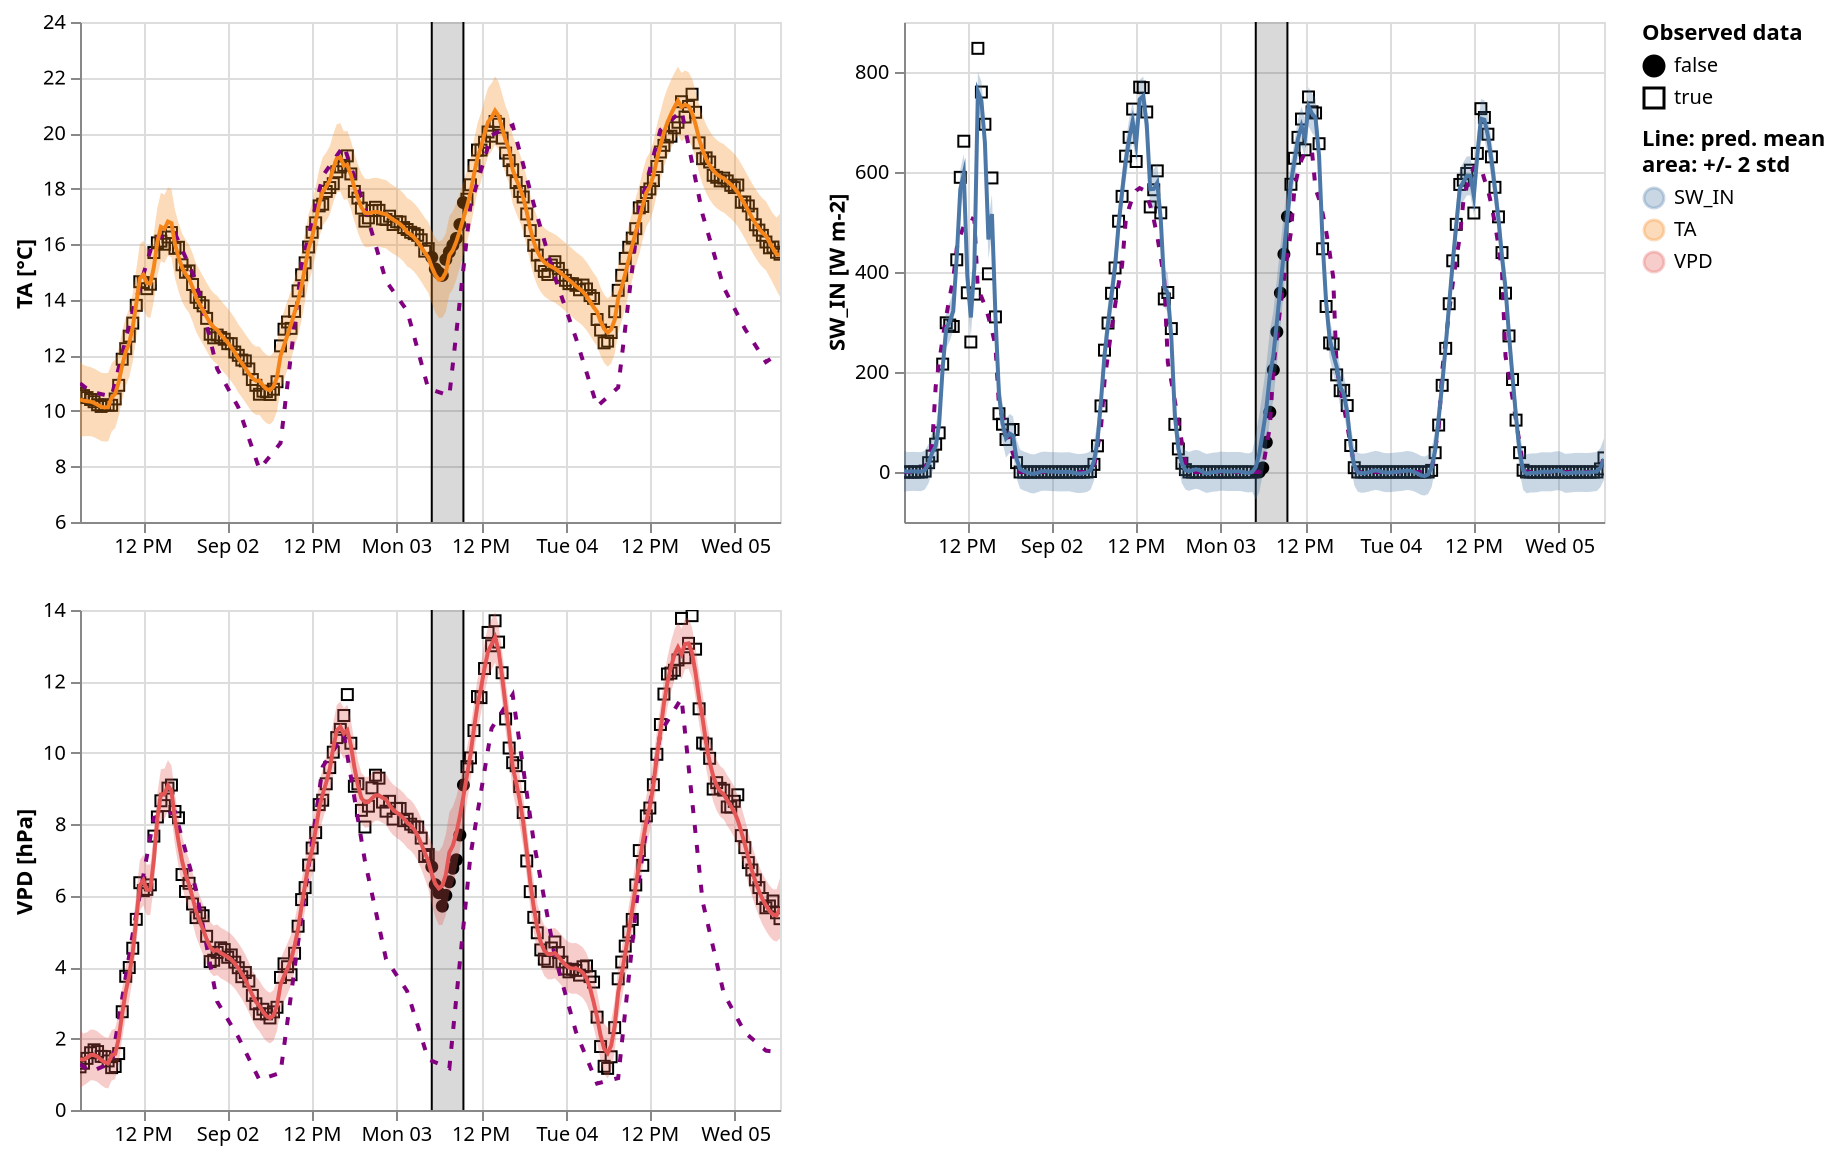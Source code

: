 {
  "$schema": "https://vega.github.io/schema/vega-lite/v5.2.0.json",
  "config": {
    "view": {
      "continuousHeight": 300,
      "continuousWidth": 400
    }
  },
  "datasets": {
    "data-121e381ee0d2b45589e813b6e2364425": [
      {
        "control": 0.0,
        "err_high": 42.217942143340885,
        "err_low": -39.32590946504707,
        "is_present": true,
        "mean": 1.446016339146908,
        "std": 20.38596290209699,
        "time": "2012-09-01T03:00:00",
        "value": 0.0,
        "variable": "SW_IN"
      },
      {
        "control": 0.0,
        "err_high": 39.819509739650066,
        "err_low": -38.33628248500906,
        "is_present": true,
        "mean": 0.7416136273205041,
        "std": 19.53894805616478,
        "time": "2012-09-01T03:30:00",
        "value": 0.0,
        "variable": "SW_IN"
      },
      {
        "control": 0.0,
        "err_high": 40.121198159688625,
        "err_low": -37.93993167910947,
        "is_present": true,
        "mean": 1.090633240289577,
        "std": 19.515282459699524,
        "time": "2012-09-01T04:00:00",
        "value": 0.0,
        "variable": "SW_IN"
      },
      {
        "control": 0.0,
        "err_high": 40.296768657550835,
        "err_low": -37.76156064915059,
        "is_present": true,
        "mean": 1.2676040042001233,
        "std": 19.514582326675356,
        "time": "2012-09-01T04:30:00",
        "value": 0.0,
        "variable": "SW_IN"
      },
      {
        "control": 0.0,
        "err_high": 39.815373730034274,
        "err_low": -38.2408923013921,
        "is_present": true,
        "mean": 0.7872407143210864,
        "std": 19.514066507856594,
        "time": "2012-09-01T05:00:00",
        "value": 0.0,
        "variable": "SW_IN"
      },
      {
        "control": 0.0,
        "err_high": 39.95922384807058,
        "err_low": -38.09402276824231,
        "is_present": true,
        "mean": 0.9326005399141337,
        "std": 19.513311654078223,
        "time": "2012-09-01T05:30:00",
        "value": 0.0,
        "variable": "SW_IN"
      },
      {
        "control": 6.608,
        "err_high": 43.47334755877761,
        "err_low": -34.57801187044634,
        "is_present": true,
        "mean": 4.447667844165636,
        "std": 19.512839857305988,
        "time": "2012-09-01T06:00:00",
        "value": 1.76,
        "variable": "SW_IN"
      },
      {
        "control": 29.729,
        "err_high": 55.94111480804624,
        "err_low": -22.109481142481187,
        "is_present": true,
        "mean": 16.915816832782525,
        "std": 19.512648987631856,
        "time": "2012-09-01T06:30:00",
        "value": 18.65,
        "variable": "SW_IN"
      },
      {
        "control": 52.896,
        "err_high": 77.57678809821165,
        "err_low": -0.4735803298551531,
        "is_present": true,
        "mean": 38.55160388417825,
        "std": 19.5125921070167,
        "time": "2012-09-01T07:00:00",
        "value": 31.95,
        "variable": "SW_IN"
      },
      {
        "control": 170.504,
        "err_high": 90.92971274881202,
        "err_low": 12.87940339963405,
        "is_present": true,
        "mean": 51.90455807422303,
        "std": 19.51257733729449,
        "time": "2012-09-01T07:30:00",
        "value": 55.67,
        "variable": "SW_IN"
      },
      {
        "control": 220.214,
        "err_high": 135.6342533512273,
        "err_low": 57.58396625172399,
        "is_present": true,
        "mean": 96.60910980147564,
        "std": 19.512571774875823,
        "time": "2012-09-01T08:00:00",
        "value": 78.24,
        "variable": "SW_IN"
      },
      {
        "control": 267.399,
        "err_high": 248.19819775613843,
        "err_low": 170.14792488318704,
        "is_present": true,
        "mean": 209.17306131966274,
        "std": 19.512568218237845,
        "time": "2012-09-01T08:30:00",
        "value": 215.79,
        "variable": "SW_IN"
      },
      {
        "control": 311.252,
        "err_high": 326.15232001173524,
        "err_low": 248.10205634675492,
        "is_present": true,
        "mean": 287.1271881792451,
        "std": 19.512565916245077,
        "time": "2012-09-01T09:00:00",
        "value": 298.41,
        "variable": "SW_IN"
      },
      {
        "control": 351.02,
        "err_high": 339.5984850310601,
        "err_low": 261.5482263610119,
        "is_present": true,
        "mean": 300.573355696036,
        "std": 19.512564667512027,
        "time": "2012-09-01T09:30:00",
        "value": 293.97,
        "variable": "SW_IN"
      },
      {
        "control": 386.021,
        "err_high": 361.0444528437564,
        "err_low": 282.9941964683628,
        "is_present": true,
        "mean": 322.0193246560596,
        "std": 19.5125640938484,
        "time": "2012-09-01T10:00:00",
        "value": 291.08,
        "variable": "SW_IN"
      },
      {
        "control": 447.462,
        "err_high": 469.3081387456259,
        "err_low": 391.25788330220496,
        "is_present": true,
        "mean": 430.28301102391544,
        "std": 19.51256386085523,
        "time": "2012-09-01T10:30:00",
        "value": 424.39,
        "variable": "SW_IN"
      },
      {
        "control": 473.037,
        "err_high": 604.2624080080448,
        "err_low": 526.2121529135252,
        "is_present": true,
        "mean": 565.237280460785,
        "std": 19.51256377362991,
        "time": "2012-09-01T11:00:00",
        "value": 589.32,
        "variable": "SW_IN"
      },
      {
        "control": 491.848,
        "err_high": 636.0730050774722,
        "err_low": 558.0227501061214,
        "is_present": true,
        "mean": 597.0478775917968,
        "std": 19.512563742837685,
        "time": "2012-09-01T11:30:00",
        "value": 661.59,
        "variable": "SW_IN"
      },
      {
        "control": 503.571,
        "err_high": 430.74367677990966,
        "err_low": 352.6934218491669,
        "is_present": true,
        "mean": 391.7185493145383,
        "std": 19.512563732685702,
        "time": "2012-09-01T12:00:00",
        "value": 358.38,
        "variable": "SW_IN"
      },
      {
        "control": 508.003,
        "err_high": 348.07686858123924,
        "err_low": 270.02661366283627,
        "is_present": true,
        "mean": 309.05174112203775,
        "std": 19.512563729600735,
        "time": "2012-09-01T12:30:00",
        "value": 260.03,
        "variable": "SW_IN"
      },
      {
        "control": 505.068,
        "err_high": 447.8083838014331,
        "err_low": 369.7581288870603,
        "is_present": true,
        "mean": 408.7832563442467,
        "std": 19.512563728593197,
        "time": "2012-09-01T13:00:00",
        "value": 355.73,
        "variable": "SW_IN"
      },
      {
        "control": 363.296,
        "err_high": 799.8181545654086,
        "err_low": 721.767899653337,
        "is_present": true,
        "mean": 760.7930271093728,
        "std": 19.512563728017902,
        "time": "2012-09-01T13:30:00",
        "value": 847.33,
        "variable": "SW_IN"
      },
      {
        "control": 350.521,
        "err_high": 781.4047543636369,
        "err_low": 703.3544994536641,
        "is_present": true,
        "mean": 742.3796269086505,
        "std": 19.51256372749322,
        "time": "2012-09-01T14:00:00",
        "value": 759.89,
        "variable": "SW_IN"
      },
      {
        "control": 332.718,
        "err_high": 698.017905258671,
        "err_low": 619.9676503505815,
        "is_present": true,
        "mean": 658.9927778046263,
        "std": 19.512563727022407,
        "time": "2012-09-01T14:30:00",
        "value": 695.53,
        "variable": "SW_IN"
      },
      {
        "control": 310.19,
        "err_high": 504.0259207270525,
        "err_low": 425.97566582042634,
        "is_present": true,
        "mean": 465.0007932737394,
        "std": 19.512563726656534,
        "time": "2012-09-01T15:00:00",
        "value": 396.36,
        "variable": "SW_IN"
      },
      {
        "control": 283.322,
        "err_high": 554.9866214562194,
        "err_low": 476.936366550586,
        "is_present": true,
        "mean": 515.9614940034027,
        "std": 19.51256372640834,
        "time": "2012-09-01T15:30:00",
        "value": 588.11,
        "variable": "SW_IN"
      },
      {
        "control": 252.573,
        "err_high": 350.78909364649377,
        "err_low": 272.73883874146196,
        "is_present": true,
        "mean": 311.76396619397786,
        "std": 19.51256372625794,
        "time": "2012-09-01T16:00:00",
        "value": 310.19,
        "variable": "SW_IN"
      },
      {
        "control": 131.08,
        "err_high": 193.92278217733605,
        "err_low": 115.8725272726353,
        "is_present": true,
        "mean": 154.89765472498567,
        "std": 19.51256372617519,
        "time": "2012-09-01T16:30:00",
        "value": 116.57,
        "variable": "SW_IN"
      },
      {
        "control": 108.953,
        "err_high": 136.80843203633037,
        "err_low": 58.758177131796415,
        "is_present": true,
        "mean": 97.7833045840634,
        "std": 19.512563726133493,
        "time": "2012-09-01T17:00:00",
        "value": 95.56,
        "variable": "SW_IN"
      },
      {
        "control": 85.541,
        "err_high": 106.91180493979425,
        "err_low": 28.861550035337217,
        "is_present": true,
        "mean": 67.88667748756573,
        "std": 19.51256372611426,
        "time": "2012-09-01T17:30:00",
        "value": 64.96,
        "variable": "SW_IN"
      },
      {
        "control": 61.244,
        "err_high": 115.95989584189797,
        "err_low": 37.90964093747315,
        "is_present": true,
        "mean": 76.93476838968556,
        "std": 19.512563726106205,
        "time": "2012-09-01T18:00:00",
        "value": 84.21,
        "variable": "SW_IN"
      },
      {
        "control": 36.477,
        "err_high": 111.59723978087928,
        "err_low": 33.54698487646642,
        "is_present": true,
        "mean": 72.57211232867284,
        "std": 19.512563726103213,
        "time": "2012-09-01T18:30:00",
        "value": 85.05,
        "variable": "SW_IN"
      },
      {
        "control": 11.663,
        "err_high": 65.27256447813855,
        "err_low": -12.777690426270645,
        "is_present": true,
        "mean": 26.247437025933948,
        "std": 19.512563726102297,
        "time": "2012-09-01T19:00:00",
        "value": 18.73,
        "variable": "SW_IN"
      },
      {
        "control": 0.0,
        "err_high": 44.801426504646855,
        "err_low": -33.248828399761436,
        "is_present": true,
        "mean": 5.77629905244271,
        "std": 19.512563726102073,
        "time": "2012-09-01T19:30:00",
        "value": 0.0,
        "variable": "SW_IN"
      },
      {
        "control": 0.0,
        "err_high": 41.04077176740039,
        "err_low": -37.009483137007884,
        "is_present": true,
        "mean": 2.015644315196255,
        "std": 19.51256372610207,
        "time": "2012-09-01T20:00:00",
        "value": 0.0,
        "variable": "SW_IN"
      },
      {
        "control": 0.0,
        "err_high": 38.72429278562465,
        "err_low": -39.32596211878363,
        "is_present": true,
        "mean": -0.3008346665794903,
        "std": 19.51256372610207,
        "time": "2012-09-01T20:30:00",
        "value": 0.0,
        "variable": "SW_IN"
      },
      {
        "control": 0.0,
        "err_high": 35.76028032641855,
        "err_low": -42.289974577989625,
        "is_present": true,
        "mean": -3.2648471257855363,
        "std": 19.512563726102044,
        "time": "2012-09-01T21:00:00",
        "value": 0.0,
        "variable": "SW_IN"
      },
      {
        "control": 0.0,
        "err_high": 35.18373604022091,
        "err_low": -42.86651886418707,
        "is_present": true,
        "mean": -3.841391411983082,
        "std": 19.512563726101995,
        "time": "2012-09-01T21:30:00",
        "value": 0.0,
        "variable": "SW_IN"
      },
      {
        "control": 0.0,
        "err_high": 37.634553993879095,
        "err_low": -40.41570091052883,
        "is_present": true,
        "mean": -1.390573458324866,
        "std": 19.51256372610198,
        "time": "2012-09-01T22:00:00",
        "value": 0.0,
        "variable": "SW_IN"
      },
      {
        "control": 0.0,
        "err_high": 40.14328454350585,
        "err_low": -37.906970360902,
        "is_present": true,
        "mean": 1.1181570913019243,
        "std": 19.512563726101963,
        "time": "2012-09-01T22:30:00",
        "value": 0.0,
        "variable": "SW_IN"
      },
      {
        "control": 0.0,
        "err_high": 40.73372865532435,
        "err_low": -37.31652624908342,
        "is_present": true,
        "mean": 1.708601203120466,
        "std": 19.51256372610194,
        "time": "2012-09-01T23:00:00",
        "value": 0.0,
        "variable": "SW_IN"
      },
      {
        "control": 0.0,
        "err_high": 40.25733703645758,
        "err_low": -37.792917867950216,
        "is_present": true,
        "mean": 1.232209584253681,
        "std": 19.51256372610195,
        "time": "2012-09-01T23:30:00",
        "value": 0.0,
        "variable": "SW_IN"
      },
      {
        "control": 0.0,
        "err_high": 39.78453234129499,
        "err_low": -38.2657225631127,
        "is_present": true,
        "mean": 0.7594048890911438,
        "std": 19.512563726101924,
        "time": "2012-09-02T00:00:00",
        "value": 0.0,
        "variable": "SW_IN"
      },
      {
        "control": 0.0,
        "err_high": 39.77623765318455,
        "err_low": -38.27401725122314,
        "is_present": true,
        "mean": 0.7511102009807047,
        "std": 19.512563726101924,
        "time": "2012-09-02T00:30:00",
        "value": 0.0,
        "variable": "SW_IN"
      },
      {
        "control": 0.0,
        "err_high": 39.20509183665599,
        "err_low": -38.84516306775175,
        "is_present": true,
        "mean": 0.17996438445211993,
        "std": 19.512563726101934,
        "time": "2012-09-02T01:00:00",
        "value": 0.0,
        "variable": "SW_IN"
      },
      {
        "control": 0.0,
        "err_high": 39.1115974703863,
        "err_low": -38.938657434021366,
        "is_present": true,
        "mean": 0.08647001818246736,
        "std": 19.512563726101916,
        "time": "2012-09-02T01:30:00",
        "value": 0.0,
        "variable": "SW_IN"
      },
      {
        "control": 0.0,
        "err_high": 39.38389403083808,
        "err_low": -38.66636087356967,
        "is_present": true,
        "mean": 0.3587665786342029,
        "std": 19.512563726101938,
        "time": "2012-09-02T02:00:00",
        "value": 0.0,
        "variable": "SW_IN"
      },
      {
        "control": 0.0,
        "err_high": 39.504311144235096,
        "err_low": -38.545943760172555,
        "is_present": true,
        "mean": 0.4791836920312704,
        "std": 19.512563726101913,
        "time": "2012-09-02T02:30:00",
        "value": 0.0,
        "variable": "SW_IN"
      },
      {
        "control": 0.0,
        "err_high": 37.900115598897806,
        "err_low": -40.150139305509846,
        "is_present": true,
        "mean": -1.1250118533060203,
        "std": 19.512563726101913,
        "time": "2012-09-02T03:00:00",
        "value": 0.0,
        "variable": "SW_IN"
      },
      {
        "control": 0.0,
        "err_high": 36.388110057166784,
        "err_low": -41.66214484724091,
        "is_present": true,
        "mean": -2.637017395037063,
        "std": 19.512563726101924,
        "time": "2012-09-02T03:30:00",
        "value": 0.0,
        "variable": "SW_IN"
      },
      {
        "control": 0.0,
        "err_high": 35.91953844280067,
        "err_low": -42.130716461606994,
        "is_present": true,
        "mean": -3.105589009403161,
        "std": 19.512563726101916,
        "time": "2012-09-02T04:00:00",
        "value": 0.0,
        "variable": "SW_IN"
      },
      {
        "control": 0.0,
        "err_high": 36.696203717276234,
        "err_low": -41.35405118713146,
        "is_present": true,
        "mean": -2.3289237349276135,
        "std": 19.512563726101924,
        "time": "2012-09-02T04:30:00",
        "value": 0.0,
        "variable": "SW_IN"
      },
      {
        "control": 0.0,
        "err_high": 38.19212914515417,
        "err_low": -39.858125759253554,
        "is_present": true,
        "mean": -0.8329983070496922,
        "std": 19.51256372610193,
        "time": "2012-09-02T05:00:00",
        "value": 0.0,
        "variable": "SW_IN"
      },
      {
        "control": 0.0,
        "err_high": 42.17539123110965,
        "err_low": -35.87486367329803,
        "is_present": true,
        "mean": 3.15026377890581,
        "std": 19.51256372610192,
        "time": "2012-09-02T05:30:00",
        "value": 0.98,
        "variable": "SW_IN"
      },
      {
        "control": 9.235,
        "err_high": 60.48923613483315,
        "err_low": -17.561018769574545,
        "is_present": true,
        "mean": 21.464108682629302,
        "std": 19.512563726101924,
        "time": "2012-09-02T06:00:00",
        "value": 15.27,
        "variable": "SW_IN"
      },
      {
        "control": 48.436,
        "err_high": 99.60263676453468,
        "err_low": 21.552381860126985,
        "is_present": true,
        "mean": 60.57750931233083,
        "std": 19.512563726101924,
        "time": "2012-09-02T06:30:00",
        "value": 52.27,
        "variable": "SW_IN"
      },
      {
        "control": 87.707,
        "err_high": 180.85559560293373,
        "err_low": 102.80534069852607,
        "is_present": true,
        "mean": 141.8304681507299,
        "std": 19.512563726101913,
        "time": "2012-09-02T07:00:00",
        "value": 132.18,
        "variable": "SW_IN"
      },
      {
        "control": 181.125,
        "err_high": 272.65905707568595,
        "err_low": 194.60880217127826,
        "is_present": true,
        "mean": 233.63392962348212,
        "std": 19.51256372610193,
        "time": "2012-09-02T07:30:00",
        "value": 243.69,
        "variable": "SW_IN"
      },
      {
        "control": 234.731,
        "err_high": 335.782059823702,
        "err_low": 257.73180491929435,
        "is_present": true,
        "mean": 296.7569323714982,
        "std": 19.512563726101927,
        "time": "2012-09-02T08:00:00",
        "value": 297.89,
        "variable": "SW_IN"
      },
      {
        "control": 285.604,
        "err_high": 392.5739334471955,
        "err_low": 314.5236785427878,
        "is_present": true,
        "mean": 353.54880599499165,
        "std": 19.512563726101924,
        "time": "2012-09-02T08:30:00",
        "value": 357.4,
        "variable": "SW_IN"
      },
      {
        "control": 332.871,
        "err_high": 449.7040639265002,
        "err_low": 371.65380902209256,
        "is_present": true,
        "mean": 410.6789364742964,
        "std": 19.51256372610193,
        "time": "2012-09-02T09:00:00",
        "value": 408.11,
        "variable": "SW_IN"
      },
      {
        "control": 375.723,
        "err_high": 533.4261873203081,
        "err_low": 455.37593241590037,
        "is_present": true,
        "mean": 494.40105986810426,
        "std": 19.51256372610196,
        "time": "2012-09-02T09:30:00",
        "value": 501.56,
        "variable": "SW_IN"
      },
      {
        "control": 413.424,
        "err_high": 598.956473696827,
        "err_low": 520.906218792419,
        "is_present": true,
        "mean": 559.931346244623,
        "std": 19.512563726101995,
        "time": "2012-09-02T10:00:00",
        "value": 551.29,
        "variable": "SW_IN"
      },
      {
        "control": 500.003,
        "err_high": 660.3019311892728,
        "err_low": 582.2516762848644,
        "is_present": true,
        "mean": 621.2768037370686,
        "std": 19.512563726102076,
        "time": "2012-09-02T10:30:00",
        "value": 631.72,
        "variable": "SW_IN"
      },
      {
        "control": 528.699,
        "err_high": 705.2212809388723,
        "err_low": 627.1710260344632,
        "is_present": true,
        "mean": 666.1961534866678,
        "std": 19.512563726102233,
        "time": "2012-09-02T11:00:00",
        "value": 669.27,
        "variable": "SW_IN"
      },
      {
        "control": 549.778,
        "err_high": 740.4591497790287,
        "err_low": 662.4088948746186,
        "is_present": true,
        "mean": 701.4340223268237,
        "std": 19.512563726102545,
        "time": "2012-09-02T11:30:00",
        "value": 725.83,
        "variable": "SW_IN"
      },
      {
        "control": 562.878,
        "err_high": 696.6757377369065,
        "err_low": 618.6254828324943,
        "is_present": true,
        "mean": 657.6506102847004,
        "std": 19.51256372610304,
        "time": "2012-09-02T12:00:00",
        "value": 620.98,
        "variable": "SW_IN"
      },
      {
        "control": 567.772,
        "err_high": 784.2801181233829,
        "err_low": 706.2298632189677,
        "is_present": true,
        "mean": 745.2549906711753,
        "std": 19.512563726103785,
        "time": "2012-09-02T12:30:00",
        "value": 769.7,
        "variable": "SW_IN"
      },
      {
        "control": 564.375,
        "err_high": 790.9609789328473,
        "err_low": 712.9107240284285,
        "is_present": true,
        "mean": 751.9358514806379,
        "std": 19.512563726104723,
        "time": "2012-09-02T13:00:00",
        "value": 768.83,
        "variable": "SW_IN"
      },
      {
        "control": 552.382,
        "err_high": 734.9234206033027,
        "err_low": 656.8731656988803,
        "is_present": true,
        "mean": 695.8982931510915,
        "std": 19.512563726105633,
        "time": "2012-09-02T13:30:00",
        "value": 720.06,
        "variable": "SW_IN"
      },
      {
        "control": 532.726,
        "err_high": 604.6487080032236,
        "err_low": 526.5984530987985,
        "is_present": true,
        "mean": 565.6235805510111,
        "std": 19.512563726106272,
        "time": "2012-09-02T14:00:00",
        "value": 530.07,
        "variable": "SW_IN"
      },
      {
        "control": 505.374,
        "err_high": 605.1923581434866,
        "err_low": 527.1421032390605,
        "is_present": true,
        "mean": 566.1672306912735,
        "std": 19.512563726106542,
        "time": "2012-09-02T14:30:00",
        "value": 564.5,
        "variable": "SW_IN"
      },
      {
        "control": 470.792,
        "err_high": 617.5514750152531,
        "err_low": 539.5012201108218,
        "is_present": true,
        "mean": 578.5263475630375,
        "std": 19.512563726107835,
        "time": "2012-09-02T15:00:00",
        "value": 602.28,
        "variable": "SW_IN"
      },
      {
        "control": 429.57,
        "err_high": 543.6512518192117,
        "err_low": 465.60099691474596,
        "is_present": true,
        "mean": 504.6261243669788,
        "std": 19.51256372611641,
        "time": "2012-09-02T15:30:00",
        "value": 518.24,
        "variable": "SW_IN"
      },
      {
        "control": 382.412,
        "err_high": 408.2650626544025,
        "err_low": 330.2148077497992,
        "is_present": true,
        "mean": 369.23993520210087,
        "std": 19.51256372615082,
        "time": "2012-09-02T16:00:00",
        "value": 346.09,
        "variable": "SW_IN"
      },
      {
        "control": 219.135,
        "err_high": 396.65624768333345,
        "err_low": 318.6059927783095,
        "is_present": true,
        "mean": 357.63112023082147,
        "std": 19.512563726255987,
        "time": "2012-09-02T16:30:00",
        "value": 358.99,
        "variable": "SW_IN"
      },
      {
        "control": 181.614,
        "err_high": 307.52963711793024,
        "err_low": 229.4793822118208,
        "is_present": true,
        "mean": 268.5045096648755,
        "std": 19.51256372652736,
        "time": "2012-09-02T17:00:00",
        "value": 286.84,
        "variable": "SW_IN"
      },
      {
        "control": 141.923,
        "err_high": 151.92666714394164,
        "err_low": 73.87641223533525,
        "is_present": true,
        "mean": 112.90153968963845,
        "std": 19.5125637271516,
        "time": "2012-09-02T17:30:00",
        "value": 95.3,
        "variable": "SW_IN"
      },
      {
        "control": 100.738,
        "err_high": 85.93852209176053,
        "err_low": 7.888267177819657,
        "is_present": true,
        "mean": 46.913394634790095,
        "std": 19.51256372848522,
        "time": "2012-09-02T18:00:00",
        "value": 46.09,
        "variable": "SW_IN"
      },
      {
        "control": 58.766,
        "err_high": 55.5073714301516,
        "err_low": -22.542883494801906,
        "is_present": true,
        "mean": 16.482243967674847,
        "std": 19.512563731238377,
        "time": "2012-09-02T18:30:00",
        "value": 17.49,
        "variable": "SW_IN"
      },
      {
        "control": 16.722,
        "err_high": 43.07807393003878,
        "err_low": -34.972181017531504,
        "is_present": true,
        "mean": 4.052946456253636,
        "std": 19.51256373689257,
        "time": "2012-09-02T19:00:00",
        "value": 4.79,
        "variable": "SW_IN"
      },
      {
        "control": 0.0,
        "err_high": 40.09856240883482,
        "err_low": -37.9516925847534,
        "is_present": true,
        "mean": 1.0734349120407103,
        "std": 19.512563748397056,
        "time": "2012-09-02T19:30:00",
        "value": 0.0,
        "variable": "SW_IN"
      },
      {
        "control": 0.0,
        "err_high": 42.69341954345864,
        "err_low": -35.35683553846544,
        "is_present": true,
        "mean": 3.6682920024965995,
        "std": 19.51256377048102,
        "time": "2012-09-02T20:00:00",
        "value": 0.0,
        "variable": "SW_IN"
      },
      {
        "control": 0.0,
        "err_high": 44.3066350280358,
        "err_low": -33.74362020047448,
        "is_present": true,
        "mean": 5.281507413780659,
        "std": 19.51256380712757,
        "time": "2012-09-02T20:30:00",
        "value": 0.0,
        "variable": "SW_IN"
      },
      {
        "control": 0.0,
        "err_high": 42.77153556881913,
        "err_low": -35.278719841712274,
        "is_present": true,
        "mean": 3.7464078635534293,
        "std": 19.51256385263285,
        "time": "2012-09-02T21:00:00",
        "value": 0.0,
        "variable": "SW_IN"
      },
      {
        "control": 0.0,
        "err_high": 38.996772451618156,
        "err_low": -39.05348307396655,
        "is_present": true,
        "mean": -0.028355311174195208,
        "std": 19.512563881396176,
        "time": "2012-09-02T21:30:00",
        "value": 0.0,
        "variable": "SW_IN"
      },
      {
        "control": 0.0,
        "err_high": 36.20581491125235,
        "err_low": -41.844440606818594,
        "is_present": true,
        "mean": -2.8193128477831237,
        "std": 19.512563879517735,
        "time": "2012-09-02T22:00:00",
        "value": 0.0,
        "variable": "SW_IN"
      },
      {
        "control": 0.0,
        "err_high": 37.406186580415294,
        "err_low": -40.64406955675247,
        "is_present": true,
        "mean": -1.6189414881685877,
        "std": 19.51256403429194,
        "time": "2012-09-02T22:30:00",
        "value": 0.0,
        "variable": "SW_IN"
      },
      {
        "control": 0.0,
        "err_high": 38.90111512297775,
        "err_low": -39.14914571602872,
        "is_present": true,
        "mean": -0.12401529652548504,
        "std": 19.512565209751617,
        "time": "2012-09-02T23:00:00",
        "value": 0.0,
        "variable": "SW_IN"
      },
      {
        "control": 0.0,
        "err_high": 39.220724892631765,
        "err_low": -38.82955302144951,
        "is_present": true,
        "mean": 0.1955859355911258,
        "std": 19.51256947852032,
        "time": "2012-09-02T23:30:00",
        "value": 0.0,
        "variable": "SW_IN"
      },
      {
        "control": 0.0,
        "err_high": 40.75610409644191,
        "err_low": -37.2942138465777,
        "is_present": true,
        "mean": 1.7309451249321057,
        "std": 19.5125794857549,
        "time": "2012-09-03T00:00:00",
        "value": 0.0,
        "variable": "SW_IN"
      },
      {
        "control": 0.0,
        "err_high": 40.41950712485343,
        "err_low": -37.63087332906861,
        "is_present": true,
        "mean": 1.3943168978924092,
        "std": 19.51259511348051,
        "time": "2012-09-03T00:30:00",
        "value": 0.0,
        "variable": "SW_IN"
      },
      {
        "control": 0.0,
        "err_high": 39.87545663067933,
        "err_low": -38.174992315980795,
        "is_present": true,
        "mean": 0.8502321573492679,
        "std": 19.51261223666503,
        "time": "2012-09-03T01:00:00",
        "value": 0.0,
        "variable": "SW_IN"
      },
      {
        "control": 0.0,
        "err_high": 40.08145850460238,
        "err_low": -37.96914283701881,
        "is_present": true,
        "mean": 1.0561578337917865,
        "std": 19.512650335405297,
        "time": "2012-09-03T01:30:00",
        "value": 0.0,
        "variable": "SW_IN"
      },
      {
        "control": 0.0,
        "err_high": 40.05704071679508,
        "err_low": -37.994392262997756,
        "is_present": true,
        "mean": 1.0313242268986613,
        "std": 19.51285824494821,
        "time": "2012-09-03T02:00:00",
        "value": 0.0,
        "variable": "SW_IN"
      },
      {
        "control": 0.0,
        "err_high": 40.13283164094602,
        "err_low": -37.92179368066837,
        "is_present": true,
        "mean": 1.1055189801388252,
        "std": 19.5136563304036,
        "time": "2012-09-03T02:30:00",
        "value": 0.0,
        "variable": "SW_IN"
      },
      {
        "control": 0.0,
        "err_high": 39.54491212914751,
        "err_low": -38.51684457386548,
        "is_present": true,
        "mean": 0.5140337776410178,
        "std": 19.515439175753247,
        "time": "2012-09-03T03:00:00",
        "value": 0.0,
        "variable": "SW_IN"
      },
      {
        "control": 0.0,
        "err_high": 37.941748236166006,
        "err_low": -40.126442568657524,
        "is_present": true,
        "mean": -1.0923471662457587,
        "std": 19.517047701205883,
        "time": "2012-09-03T03:30:00",
        "value": 0.0,
        "variable": "SW_IN"
      },
      {
        "control": 0.0,
        "err_high": 37.19147651964931,
        "err_low": -40.920195412338465,
        "is_present": true,
        "mean": -1.8643594463445794,
        "std": 19.527917982996943,
        "time": "2012-09-03T04:00:00",
        "value": 0.0,
        "variable": "SW_IN"
      },
      {
        "control": 0.0,
        "err_high": 40.37841980781621,
        "err_low": -40.00214624789228,
        "is_present": true,
        "mean": 0.18813677996196532,
        "std": 20.09514151392712,
        "time": "2012-09-03T04:30:00",
        "value": 0.0,
        "variable": "SW_IN"
      },
      {
        "control": 0.0,
        "err_high": 74.41311546601996,
        "err_low": -54.750599427766545,
        "is_present": false,
        "mean": 9.831258019126707,
        "std": 32.290928723446626,
        "time": "2012-09-03T05:00:00",
        "value": 0.0,
        "variable": "SW_IN"
      },
      {
        "control": 0.0,
        "err_high": 114.09402457180575,
        "err_low": -40.57174693930095,
        "is_present": false,
        "mean": 36.7611388162524,
        "std": 38.666442877776674,
        "time": "2012-09-03T05:30:00",
        "value": 0.0,
        "variable": "SW_IN"
      },
      {
        "control": 7.633,
        "err_high": 164.00310485219734,
        "err_low": -4.2727761989076924,
        "is_present": false,
        "mean": 79.86516432664483,
        "std": 42.06897026277626,
        "time": "2012-09-03T06:00:00",
        "value": 8.23,
        "variable": "SW_IN"
      },
      {
        "control": 48.833,
        "err_high": 213.66583215848803,
        "err_low": 38.651446190390175,
        "is_present": false,
        "mean": 126.1586391744391,
        "std": 43.753596492024464,
        "time": "2012-09-03T06:30:00",
        "value": 59.45,
        "variable": "SW_IN"
      },
      {
        "control": 90.097,
        "err_high": 281.07667997802685,
        "err_low": 103.47168678637681,
        "is_present": false,
        "mean": 192.27418338220184,
        "std": 44.40124829791252,
        "time": "2012-09-03T07:00:00",
        "value": 119.54,
        "variable": "SW_IN"
      },
      {
        "control": 208.203,
        "err_high": 321.68220576016955,
        "err_low": 144.41161974471032,
        "is_present": false,
        "mean": 233.04691275243994,
        "std": 44.317646503864815,
        "time": "2012-09-03T07:30:00",
        "value": 204.07,
        "variable": "SW_IN"
      },
      {
        "control": 270.773,
        "err_high": 386.5515737631065,
        "err_low": 212.52453869914223,
        "is_present": false,
        "mean": 299.53805623112436,
        "std": 43.50675876599106,
        "time": "2012-09-03T08:00:00",
        "value": 280.26,
        "variable": "SW_IN"
      },
      {
        "control": 330.14,
        "err_high": 452.8959402500405,
        "err_low": 286.1745728883571,
        "is_present": false,
        "mean": 369.5352565691988,
        "std": 41.68034184042086,
        "time": "2012-09-03T08:30:00",
        "value": 358.04,
        "variable": "SW_IN"
      },
      {
        "control": 385.285,
        "err_high": 516.9832943516474,
        "err_low": 364.16499164320305,
        "is_present": false,
        "mean": 440.5741429974252,
        "std": 38.20457567711107,
        "time": "2012-09-03T09:00:00",
        "value": 435.61,
        "variable": "SW_IN"
      },
      {
        "control": 435.263,
        "err_high": 574.7297272240307,
        "err_low": 447.05399007267727,
        "is_present": false,
        "mean": 510.891858648354,
        "std": 31.918934287838375,
        "time": "2012-09-03T09:30:00",
        "value": 510.79,
        "variable": "SW_IN"
      },
      {
        "control": 479.217,
        "err_high": 618.8305594294985,
        "err_low": 538.5324363759563,
        "is_present": true,
        "mean": 578.6814979027274,
        "std": 20.074530763385564,
        "time": "2012-09-03T10:00:00",
        "value": 575.41,
        "variable": "SW_IN"
      },
      {
        "control": 567.505,
        "err_high": 661.3008502960068,
        "err_low": 583.156246925531,
        "is_present": true,
        "mean": 622.2285486107689,
        "std": 19.536150842618945,
        "time": "2012-09-03T10:30:00",
        "value": 627.42,
        "variable": "SW_IN"
      },
      {
        "control": 600.209,
        "err_high": 705.2255234723739,
        "err_low": 627.1681677397546,
        "is_present": true,
        "mean": 666.1968456060642,
        "std": 19.514338933154846,
        "time": "2012-09-03T11:00:00",
        "value": 669.27,
        "variable": "SW_IN"
      },
      {
        "control": 624.201,
        "err_high": 731.0599858512462,
        "err_low": 653.0072073272747,
        "is_present": true,
        "mean": 692.0335965892605,
        "std": 19.513194630992885,
        "time": "2012-09-03T11:30:00",
        "value": 705.92,
        "variable": "SW_IN"
      },
      {
        "control": 639.069,
        "err_high": 707.5383566253461,
        "err_low": 629.4856430924353,
        "is_present": true,
        "mean": 668.5119998588907,
        "std": 19.513178383227697,
        "time": "2012-09-03T12:00:00",
        "value": 644.39,
        "variable": "SW_IN"
      },
      {
        "control": 644.554,
        "err_high": 770.1856864943394,
        "err_low": 692.1339513982181,
        "is_present": true,
        "mean": 731.1598189462787,
        "std": 19.512933774030323,
        "time": "2012-09-03T12:30:00",
        "value": 750.07,
        "variable": "SW_IN"
      },
      {
        "control": 640.563,
        "err_high": 756.0365286460835,
        "err_low": 677.9856778644555,
        "is_present": true,
        "mean": 717.0111032552695,
        "std": 19.51271269540699,
        "time": "2012-09-03T13:00:00",
        "value": 720.35,
        "variable": "SW_IN"
      },
      {
        "control": 566.141,
        "err_high": 747.1582111304384,
        "err_low": 669.1077788831666,
        "is_present": true,
        "mean": 708.1329950068025,
        "std": 19.51260806181798,
        "time": "2012-09-03T13:30:00",
        "value": 718.04,
        "variable": "SW_IN"
      },
      {
        "control": 545.754,
        "err_high": 670.6545945508353,
        "err_low": 592.6042910195777,
        "is_present": true,
        "mean": 631.6294427852065,
        "std": 19.51257588281442,
        "time": "2012-09-03T14:00:00",
        "value": 656.62,
        "variable": "SW_IN"
      },
      {
        "control": 517.424,
        "err_high": 498.51557268216254,
        "err_low": 420.4652960949519,
        "is_present": true,
        "mean": 459.4904343885572,
        "std": 19.51256914680267,
        "time": "2012-09-03T14:30:00",
        "value": 446.46,
        "variable": "SW_IN"
      },
      {
        "control": 481.635,
        "err_high": 378.5202647661581,
        "err_low": 300.4699947809529,
        "is_present": true,
        "mean": 339.4951297735555,
        "std": 19.51256749630131,
        "time": "2012-09-03T15:00:00",
        "value": 331.03,
        "variable": "SW_IN"
      },
      {
        "control": 438.999,
        "err_high": 305.8556031787695,
        "err_low": 227.8053384526914,
        "is_present": true,
        "mean": 266.83047081573045,
        "std": 19.512566181519528,
        "time": "2012-09-03T15:30:00",
        "value": 258.12,
        "variable": "SW_IN"
      },
      {
        "control": 390.242,
        "err_high": 275.0925643978451,
        "err_low": 197.0423041971727,
        "is_present": true,
        "mean": 236.0674342975089,
        "std": 19.5125650501681,
        "time": "2012-09-03T16:00:00",
        "value": 256.05,
        "variable": "SW_IN"
      },
      {
        "control": 206.126,
        "err_high": 249.29470062336458,
        "err_low": 171.24444329806954,
        "is_present": true,
        "mean": 210.26957196071706,
        "std": 19.512564331323766,
        "time": "2012-09-03T16:30:00",
        "value": 194.2,
        "variable": "SW_IN"
      },
      {
        "control": 170.316,
        "err_high": 209.71724201156718,
        "err_low": 131.66698612703186,
        "is_present": true,
        "mean": 170.69211406929952,
        "std": 19.512563971133826,
        "time": "2012-09-03T17:00:00",
        "value": 162.57,
        "variable": "SW_IN"
      },
      {
        "control": 132.444,
        "err_high": 195.1218077161156,
        "err_low": 117.07155244438428,
        "is_present": true,
        "mean": 156.09668008024994,
        "std": 19.512563817932826,
        "time": "2012-09-03T17:30:00",
        "value": 163.35,
        "variable": "SW_IN"
      },
      {
        "control": 93.156,
        "err_high": 158.80962480344638,
        "err_low": 80.75936976732012,
        "is_present": true,
        "mean": 119.78449728538325,
        "std": 19.51256375903157,
        "time": "2012-09-03T18:00:00",
        "value": 132.9,
        "variable": "SW_IN"
      },
      {
        "control": 53.124,
        "err_high": 91.60835266782267,
        "err_low": 13.558097717619845,
        "is_present": true,
        "mean": 52.58322519272126,
        "std": 19.512563737550707,
        "time": "2012-09-03T18:30:00",
        "value": 52.96,
        "variable": "SW_IN"
      },
      {
        "control": 13.032,
        "err_high": 51.55042577727311,
        "err_low": -26.499829142904467,
        "is_present": true,
        "mean": 12.525298317184323,
        "std": 19.512563730044395,
        "time": "2012-09-03T19:00:00",
        "value": 8.63,
        "variable": "SW_IN"
      },
      {
        "control": 0.0,
        "err_high": 38.65777946461001,
        "err_low": -39.392475445924966,
        "is_present": true,
        "mean": -0.36734799065747836,
        "std": 19.512563727633744,
        "time": "2012-09-03T19:30:00",
        "value": 0.0,
        "variable": "SW_IN"
      },
      {
        "control": 0.0,
        "err_high": 36.55560523430442,
        "err_low": -41.49464967352334,
        "is_present": true,
        "mean": -2.469522219609459,
        "std": 19.51256372695694,
        "time": "2012-09-03T20:00:00",
        "value": 0.0,
        "variable": "SW_IN"
      },
      {
        "control": 0.0,
        "err_high": 36.99124076192749,
        "err_low": -41.0590141450968,
        "is_present": true,
        "mean": -2.033886691584655,
        "std": 19.512563726756074,
        "time": "2012-09-03T20:30:00",
        "value": 0.0,
        "variable": "SW_IN"
      },
      {
        "control": 0.0,
        "err_high": 38.51452037759675,
        "err_low": -39.53573452890704,
        "is_present": true,
        "mean": -0.5106070756551446,
        "std": 19.51256372662595,
        "time": "2012-09-03T21:00:00",
        "value": 0.0,
        "variable": "SW_IN"
      },
      {
        "control": 0.0,
        "err_high": 40.662201928910655,
        "err_low": -37.3880529770447,
        "is_present": true,
        "mean": 1.6370744759329767,
        "std": 19.51256372648884,
        "time": "2012-09-03T21:30:00",
        "value": 0.0,
        "variable": "SW_IN"
      },
      {
        "control": 0.0,
        "err_high": 42.20395829284585,
        "err_low": -35.846296612592944,
        "is_present": true,
        "mean": 3.1788308401264516,
        "std": 19.512563726359698,
        "time": "2012-09-03T22:00:00",
        "value": 0.0,
        "variable": "SW_IN"
      },
      {
        "control": 0.0,
        "err_high": 41.205913282068046,
        "err_low": -36.8443416229638,
        "is_present": true,
        "mean": 2.1807858295521214,
        "std": 19.512563726257962,
        "time": "2012-09-03T22:30:00",
        "value": 0.0,
        "variable": "SW_IN"
      },
      {
        "control": 0.0,
        "err_high": 38.8770672543147,
        "err_low": -39.17318765043961,
        "is_present": true,
        "mean": -0.14806019806245274,
        "std": 19.512563726188578,
        "time": "2012-09-03T23:00:00",
        "value": 0.0,
        "variable": "SW_IN"
      },
      {
        "control": 0.0,
        "err_high": 37.73175394745565,
        "err_low": -40.31850095712955,
        "is_present": true,
        "mean": -1.29337350483695,
        "std": 19.5125637261463,
        "time": "2012-09-03T23:30:00",
        "value": 0.0,
        "variable": "SW_IN"
      },
      {
        "control": 0.0,
        "err_high": 37.759879519585986,
        "err_low": -40.29037538490551,
        "is_present": true,
        "mean": -1.2652479326597614,
        "std": 19.512563726122874,
        "time": "2012-09-04T00:00:00",
        "value": 0.0,
        "variable": "SW_IN"
      },
      {
        "control": 0.0,
        "err_high": 38.48978187853389,
        "err_low": -39.56047302591004,
        "is_present": true,
        "mean": -0.5353455736880761,
        "std": 19.512563726110983,
        "time": "2012-09-04T00:30:00",
        "value": 0.0,
        "variable": "SW_IN"
      },
      {
        "control": 0.0,
        "err_high": 39.25110802892035,
        "err_low": -38.79914687550143,
        "is_present": true,
        "mean": 0.22598057670946048,
        "std": 19.512563726105444,
        "time": "2012-09-04T01:00:00",
        "value": 0.0,
        "variable": "SW_IN"
      },
      {
        "control": 0.0,
        "err_high": 39.763666296359844,
        "err_low": -38.286588608052625,
        "is_present": true,
        "mean": 0.7385388441536094,
        "std": 19.512563726103117,
        "time": "2012-09-04T01:30:00",
        "value": 0.0,
        "variable": "SW_IN"
      },
      {
        "control": 0.0,
        "err_high": 40.755911121286466,
        "err_low": -37.294343783122635,
        "is_present": true,
        "mean": 1.7307836690819158,
        "std": 19.512563726102275,
        "time": "2012-09-04T02:00:00",
        "value": 0.0,
        "variable": "SW_IN"
      },
      {
        "control": 0.0,
        "err_high": 42.04861580646948,
        "err_low": -36.00163909793857,
        "is_present": true,
        "mean": 3.023488354265453,
        "std": 19.512563726102012,
        "time": "2012-09-04T02:30:00",
        "value": 0.0,
        "variable": "SW_IN"
      },
      {
        "control": 0.0,
        "err_high": 41.352895717822214,
        "err_low": -36.697359186585636,
        "is_present": true,
        "mean": 2.327768265618289,
        "std": 19.512563726101963,
        "time": "2012-09-04T03:00:00",
        "value": 0.0,
        "variable": "SW_IN"
      },
      {
        "control": 0.0,
        "err_high": 39.27366183673583,
        "err_low": -38.77659306767202,
        "is_present": true,
        "mean": 0.2485343845319079,
        "std": 19.512563726101963,
        "time": "2012-09-04T03:30:00",
        "value": 0.0,
        "variable": "SW_IN"
      },
      {
        "control": 0.0,
        "err_high": 36.01598439175322,
        "err_low": -42.03427051265464,
        "is_present": true,
        "mean": -3.009143060450711,
        "std": 19.512563726101966,
        "time": "2012-09-04T04:00:00",
        "value": 0.0,
        "variable": "SW_IN"
      },
      {
        "control": 0.0,
        "err_high": 32.112000411046964,
        "err_low": -45.9382544933609,
        "is_present": true,
        "mean": -6.913127041156969,
        "std": 19.512563726101966,
        "time": "2012-09-04T04:30:00",
        "value": 0.0,
        "variable": "SW_IN"
      },
      {
        "control": 0.0,
        "err_high": 30.975376079843606,
        "err_low": -47.07487882456419,
        "is_present": true,
        "mean": -8.04975137236029,
        "std": 19.51256372610195,
        "time": "2012-09-04T05:00:00",
        "value": 0.0,
        "variable": "SW_IN"
      },
      {
        "control": 0.0,
        "err_high": 34.02878986101453,
        "err_low": -44.02146504339322,
        "is_present": true,
        "mean": -4.996337591189345,
        "std": 19.512563726101938,
        "time": "2012-09-04T05:30:00",
        "value": 0.0,
        "variable": "SW_IN"
      },
      {
        "control": 5.506,
        "err_high": 47.80568016463341,
        "err_low": -30.2445747397743,
        "is_present": true,
        "mean": 8.780552712429554,
        "std": 19.512563726101927,
        "time": "2012-09-04T06:00:00",
        "value": 3.26,
        "variable": "SW_IN"
      },
      {
        "control": 46.315,
        "err_high": 83.16055805016899,
        "err_low": 5.110303145761179,
        "is_present": true,
        "mean": 44.13543059796508,
        "std": 19.512563726101952,
        "time": "2012-09-04T06:30:00",
        "value": 38.59,
        "variable": "SW_IN"
      },
      {
        "control": 87.181,
        "err_high": 147.08851367083278,
        "err_low": 69.03825876642509,
        "is_present": true,
        "mean": 108.06338621862893,
        "std": 19.512563726101927,
        "time": "2012-09-04T07:00:00",
        "value": 93.88,
        "variable": "SW_IN"
      },
      {
        "control": 202.341,
        "err_high": 214.48682479245062,
        "err_low": 136.4365698880429,
        "is_present": true,
        "mean": 175.46169734024676,
        "std": 19.512563726101927,
        "time": "2012-09-04T07:30:00",
        "value": 173.36,
        "variable": "SW_IN"
      },
      {
        "control": 264.104,
        "err_high": 291.710091795631,
        "err_low": 213.65983689122325,
        "is_present": true,
        "mean": 252.6849643434271,
        "std": 19.51256372610193,
        "time": "2012-09-04T08:00:00",
        "value": 247.27,
        "variable": "SW_IN"
      },
      {
        "control": 322.691,
        "err_high": 376.18038082630443,
        "err_low": 298.13012592189665,
        "is_present": true,
        "mean": 337.15525337410054,
        "std": 19.512563726101938,
        "time": "2012-09-04T08:30:00",
        "value": 336.51,
        "variable": "SW_IN"
      },
      {
        "control": 377.098,
        "err_high": 458.647052995356,
        "err_low": 380.5967980909482,
        "is_present": true,
        "mean": 419.6219255431521,
        "std": 19.512563726101952,
        "time": "2012-09-04T09:00:00",
        "value": 422.42,
        "variable": "SW_IN"
      },
      {
        "control": 426.391,
        "err_high": 533.4004328951657,
        "err_low": 455.35017799075786,
        "is_present": true,
        "mean": 494.3753054429618,
        "std": 19.512563726101977,
        "time": "2012-09-04T09:30:00",
        "value": 495.29,
        "variable": "SW_IN"
      },
      {
        "control": 469.725,
        "err_high": 605.4856472725504,
        "err_low": 527.4353923681423,
        "is_present": true,
        "mean": 566.4605198203463,
        "std": 19.512563726102012,
        "time": "2012-09-04T10:00:00",
        "value": 575.09,
        "variable": "SW_IN"
      },
      {
        "control": 540.365,
        "err_high": 619.264987946359,
        "err_low": 541.2147330419507,
        "is_present": true,
        "mean": 580.2398604941549,
        "std": 19.512563726102098,
        "time": "2012-09-04T10:30:00",
        "value": 583.49,
        "variable": "SW_IN"
      },
      {
        "control": 571.634,
        "err_high": 631.0076042589451,
        "err_low": 552.9573493545363,
        "is_present": true,
        "mean": 591.9824768067407,
        "std": 19.512563726102194,
        "time": "2012-09-04T11:00:00",
        "value": 597.03,
        "variable": "SW_IN"
      },
      {
        "control": 594.543,
        "err_high": 631.3968914360634,
        "err_low": 553.3466365316541,
        "is_present": true,
        "mean": 592.3717639838587,
        "std": 19.51256372610233,
        "time": "2012-09-04T11:30:00",
        "value": 603.66,
        "variable": "SW_IN"
      },
      {
        "control": 608.697,
        "err_high": 591.1358401586473,
        "err_low": 513.0855852542376,
        "is_present": true,
        "mean": 552.1107127064424,
        "std": 19.512563726102428,
        "time": "2012-09-04T12:00:00",
        "value": 517.95,
        "variable": "SW_IN"
      },
      {
        "control": 613.853,
        "err_high": 673.6792869802019,
        "err_low": 595.6290320757918,
        "is_present": true,
        "mean": 634.6541595279969,
        "std": 19.51256372610252,
        "time": "2012-09-04T12:30:00",
        "value": 637.2,
        "variable": "SW_IN"
      },
      {
        "control": 609.92,
        "err_high": 745.7223371613424,
        "err_low": 667.6720822569322,
        "is_present": true,
        "mean": 706.6972097091373,
        "std": 19.51256372610254,
        "time": "2012-09-04T13:00:00",
        "value": 726.69,
        "variable": "SW_IN"
      },
      {
        "control": 585.227,
        "err_high": 743.5991328832165,
        "err_low": 665.548877978805,
        "is_present": true,
        "mean": 704.5740054310107,
        "std": 19.512563726102858,
        "time": "2012-09-04T13:30:00",
        "value": 709.09,
        "variable": "SW_IN"
      },
      {
        "control": 563.896,
        "err_high": 711.258876901536,
        "err_low": 633.2086219971179,
        "is_present": true,
        "mean": 672.233749449327,
        "std": 19.512563726104517,
        "time": "2012-09-04T14:00:00",
        "value": 675.61,
        "variable": "SW_IN"
      },
      {
        "control": 534.298,
        "err_high": 664.1818447246013,
        "err_low": 586.1315898201589,
        "is_present": true,
        "mean": 625.1567172723801,
        "std": 19.512563726110628,
        "time": "2012-09-04T14:30:00",
        "value": 630.3,
        "variable": "SW_IN"
      },
      {
        "control": 496.938,
        "err_high": 605.1781161043398,
        "err_low": 527.127861199825,
        "is_present": true,
        "mean": 566.1529886520824,
        "std": 19.51256372612869,
        "time": "2012-09-04T15:00:00",
        "value": 569.35,
        "variable": "SW_IN"
      },
      {
        "control": 452.455,
        "err_high": 545.2931740524083,
        "err_low": 467.24291914771015,
        "is_present": true,
        "mean": 506.2680466000592,
        "std": 19.51256372617454,
        "time": "2012-09-04T15:30:00",
        "value": 510.3,
        "variable": "SW_IN"
      },
      {
        "control": 401.607,
        "err_high": 468.6571518743913,
        "err_low": 390.6068969692766,
        "is_present": true,
        "mean": 429.63202442183393,
        "std": 19.512563726278664,
        "time": "2012-09-04T16:00:00",
        "value": 438.82,
        "variable": "SW_IN"
      },
      {
        "control": 231.639,
        "err_high": 407.08182341263705,
        "err_low": 329.0315685066611,
        "is_present": true,
        "mean": 368.05669595964906,
        "std": 19.512563726493987,
        "time": "2012-09-04T16:30:00",
        "value": 357.66,
        "variable": "SW_IN"
      },
      {
        "control": 190.798,
        "err_high": 311.97281609011816,
        "err_low": 233.922561182507,
        "is_present": true,
        "mean": 272.9476886363126,
        "std": 19.512563726902798,
        "time": "2012-09-04T17:00:00",
        "value": 272.15,
        "variable": "SW_IN"
      },
      {
        "control": 147.613,
        "err_high": 228.2858063216475,
        "err_low": 150.2355514111867,
        "is_present": true,
        "mean": 189.2606788664171,
        "std": 19.512563727615202,
        "time": "2012-09-04T17:30:00",
        "value": 184.94,
        "variable": "SW_IN"
      },
      {
        "control": 102.825,
        "err_high": 148.5651368443306,
        "err_low": 70.51488192934715,
        "is_present": true,
        "mean": 109.54000938683888,
        "std": 19.51256372874586,
        "time": "2012-09-04T18:00:00",
        "value": 103.75,
        "variable": "SW_IN"
      },
      {
        "control": 57.197,
        "err_high": 79.28230411040347,
        "err_low": 1.2320491890095724,
        "is_present": true,
        "mean": 40.25717664970652,
        "std": 19.512563730348475,
        "time": "2012-09-04T18:30:00",
        "value": 38.65,
        "variable": "SW_IN"
      },
      {
        "control": 11.511,
        "err_high": 42.52766228634394,
        "err_low": -35.52259264282952,
        "is_present": true,
        "mean": 3.5025348217572088,
        "std": 19.512563732293366,
        "time": "2012-09-04T19:00:00",
        "value": 3.49,
        "variable": "SW_IN"
      },
      {
        "control": 0.0,
        "err_high": 35.38298509345319,
        "err_low": -42.6672698430229,
        "is_present": true,
        "mean": -3.6421423747848536,
        "std": 19.512563734119023,
        "time": "2012-09-04T19:30:00",
        "value": 0.0,
        "variable": "SW_IN"
      },
      {
        "control": 0.0,
        "err_high": 36.959185144941,
        "err_low": -41.091069795346684,
        "is_present": true,
        "mean": -2.0659423252028404,
        "std": 19.51256373507192,
        "time": "2012-09-04T20:00:00",
        "value": 0.0,
        "variable": "SW_IN"
      },
      {
        "control": 0.0,
        "err_high": 37.27520992603485,
        "err_low": -40.77504501456508,
        "is_present": true,
        "mean": -1.7499175442651165,
        "std": 19.512563735149982,
        "time": "2012-09-04T20:30:00",
        "value": 0.0,
        "variable": "SW_IN"
      },
      {
        "control": 0.0,
        "err_high": 37.41614415405253,
        "err_low": -40.63411080449937,
        "is_present": true,
        "mean": -1.60898332522342,
        "std": 19.512563739637976,
        "time": "2012-09-04T21:00:00",
        "value": 0.0,
        "variable": "SW_IN"
      },
      {
        "control": 0.0,
        "err_high": 39.295967003814106,
        "err_low": -38.7542880895085,
        "is_present": true,
        "mean": 0.2708394571528032,
        "std": 19.51256377333065,
        "time": "2012-09-04T21:30:00",
        "value": 0.0,
        "variable": "SW_IN"
      },
      {
        "control": 0.0,
        "err_high": 39.37370891175908,
        "err_low": -38.67654675286133,
        "is_present": true,
        "mean": 0.34858107944887706,
        "std": 19.512563916155102,
        "time": "2012-09-04T22:00:00",
        "value": 0.0,
        "variable": "SW_IN"
      },
      {
        "control": 0.0,
        "err_high": 39.38099791042597,
        "err_low": -38.66925958153123,
        "is_present": true,
        "mean": 0.3558691644473697,
        "std": 19.5125643729893,
        "time": "2012-09-04T22:30:00",
        "value": 0.0,
        "variable": "SW_IN"
      },
      {
        "control": 0.0,
        "err_high": 39.356239430047886,
        "err_low": -38.69402284292429,
        "is_present": true,
        "mean": 0.3311082935617975,
        "std": 19.512565568243044,
        "time": "2012-09-04T23:00:00",
        "value": 0.0,
        "variable": "SW_IN"
      },
      {
        "control": 0.0,
        "err_high": 40.98051220858481,
        "err_low": -37.06976054068774,
        "is_present": true,
        "mean": 1.955375833948537,
        "std": 19.512568187318138,
        "time": "2012-09-04T23:30:00",
        "value": 0.0,
        "variable": "SW_IN"
      },
      {
        "control": 0.0,
        "err_high": 41.79928919088428,
        "err_low": -36.25100287024347,
        "is_present": true,
        "mean": 2.7741431603204063,
        "std": 19.512573015281937,
        "time": "2012-09-05T00:00:00",
        "value": 0.0,
        "variable": "SW_IN"
      },
      {
        "control": 0.0,
        "err_high": 39.78075512079004,
        "err_low": -38.26956737503351,
        "is_present": true,
        "mean": 0.755593872878265,
        "std": 19.512580623955888,
        "time": "2012-09-05T00:30:00",
        "value": 0.0,
        "variable": "SW_IN"
      },
      {
        "control": 0.0,
        "err_high": 36.320093825854464,
        "err_low": -41.73027429192087,
        "is_present": true,
        "mean": -2.7050902330332036,
        "std": 19.512592029443834,
        "time": "2012-09-05T01:00:00",
        "value": 0.0,
        "variable": "SW_IN"
      },
      {
        "control": 0.0,
        "err_high": 36.86197475465666,
        "err_low": -41.18847943008852,
        "is_present": true,
        "mean": -2.1632523377159316,
        "std": 19.512613546186294,
        "time": "2012-09-05T01:30:00",
        "value": 0.0,
        "variable": "SW_IN"
      },
      {
        "control": 0.0,
        "err_high": 37.57921810255312,
        "err_low": -40.47145863921779,
        "is_present": true,
        "mean": -1.4461202683323364,
        "std": 19.51266918544273,
        "time": "2012-09-05T02:00:00",
        "value": 0.0,
        "variable": "SW_IN"
      },
      {
        "control": 0.0,
        "err_high": 38.20701854472179,
        "err_low": -39.844232757831804,
        "is_present": true,
        "mean": -0.8186071065550067,
        "std": 19.5128128256384,
        "time": "2012-09-05T02:30:00",
        "value": 0.0,
        "variable": "SW_IN"
      },
      {
        "control": 0.0,
        "err_high": 38.264879383049646,
        "err_low": -39.78753703439298,
        "is_present": true,
        "mean": -0.7613288256716686,
        "std": 19.513104104360657,
        "time": "2012-09-05T03:00:00",
        "value": 0.0,
        "variable": "SW_IN"
      },
      {
        "control": 0.0,
        "err_high": 38.14782701425557,
        "err_low": -39.906229052728065,
        "is_present": true,
        "mean": -0.8792010192362483,
        "std": 19.51351401674591,
        "time": "2012-09-05T03:30:00",
        "value": 0.0,
        "variable": "SW_IN"
      },
      {
        "control": 0.0,
        "err_high": 37.86480596267343,
        "err_low": -40.19094658209521,
        "is_present": true,
        "mean": -1.1630703097108892,
        "std": 19.51393813619216,
        "time": "2012-09-05T04:00:00",
        "value": 0.0,
        "variable": "SW_IN"
      },
      {
        "control": 0.0,
        "err_high": 38.368243070205196,
        "err_low": -39.69203172996622,
        "is_present": true,
        "mean": -0.6618943298805107,
        "std": 19.515068700042853,
        "time": "2012-09-05T04:30:00",
        "value": 0.0,
        "variable": "SW_IN"
      },
      {
        "control": 0.0,
        "err_high": 39.23227401259816,
        "err_low": -38.85041568701927,
        "is_present": true,
        "mean": 0.19092916278944472,
        "std": 19.520672424904358,
        "time": "2012-09-05T05:00:00",
        "value": 0.0,
        "variable": "SW_IN"
      },
      {
        "control": 0.0,
        "err_high": 40.20535026161847,
        "err_low": -37.935202139082385,
        "is_present": true,
        "mean": 1.1350740612680426,
        "std": 19.535138100175214,
        "time": "2012-09-05T05:30:00",
        "value": 0.0,
        "variable": "SW_IN"
      },
      {
        "control": 2.636,
        "err_high": 48.13459531062374,
        "err_low": -30.068571910735088,
        "is_present": true,
        "mean": 9.033011699944325,
        "std": 19.550791805339706,
        "time": "2012-09-05T06:00:00",
        "value": 6.12,
        "variable": "SW_IN"
      },
      {
        "control": 33.817,
        "err_high": 67.71052651905981,
        "err_low": -15.47582315413191,
        "is_present": true,
        "mean": 26.117351682463948,
        "std": 20.79658741829793,
        "time": "2012-09-05T06:30:00",
        "value": 28.23,
        "variable": "SW_IN"
      }
    ],
    "data-1ae4811edfab81ae4fd28a6210aaf68d": [
      {
        "control": 10.993,
        "err_high": 11.741425642438518,
        "err_low": 9.078038202568305,
        "is_present": true,
        "mean": 10.409731922503411,
        "std": 0.6658468599675532,
        "time": "2012-09-01T03:00:00",
        "value": 10.63,
        "variable": "TA"
      },
      {
        "control": 10.894,
        "err_high": 11.650939334101876,
        "err_low": 9.086352539118076,
        "is_present": true,
        "mean": 10.368645936609976,
        "std": 0.6411466987459499,
        "time": "2012-09-01T03:30:00",
        "value": 10.55,
        "variable": "TA"
      },
      {
        "control": 10.794,
        "err_high": 11.605695050671951,
        "err_low": 9.09069128117952,
        "is_present": true,
        "mean": 10.348193165925736,
        "std": 0.6287509423731075,
        "time": "2012-09-01T04:00:00",
        "value": 10.48,
        "variable": "TA"
      },
      {
        "control": 10.694,
        "err_high": 11.5783015715526,
        "err_low": 9.09080212658425,
        "is_present": true,
        "mean": 10.334551849068426,
        "std": 0.6218748612420872,
        "time": "2012-09-01T04:30:00",
        "value": 10.41,
        "variable": "TA"
      },
      {
        "control": 10.664,
        "err_high": 11.524916817990508,
        "err_low": 9.05232190684687,
        "is_present": true,
        "mean": 10.28861936241869,
        "std": 0.6181487277859091,
        "time": "2012-09-01T05:00:00",
        "value": 10.33,
        "variable": "TA"
      },
      {
        "control": 10.635,
        "err_high": 11.452616802583531,
        "err_low": 8.98749148269502,
        "is_present": true,
        "mean": 10.220054142639276,
        "std": 0.616281329972128,
        "time": "2012-09-01T05:30:00",
        "value": 10.22,
        "variable": "TA"
      },
      {
        "control": 10.605,
        "err_high": 11.376507075247687,
        "err_low": 8.91477866816097,
        "is_present": true,
        "mean": 10.145642871704329,
        "std": 0.6154321017716793,
        "time": "2012-09-01T06:00:00",
        "value": 10.16,
        "variable": "TA"
      },
      {
        "control": 10.576,
        "err_high": 11.355609547856318,
        "err_low": 8.895258019155193,
        "is_present": true,
        "mean": 10.125433783505756,
        "std": 0.6150878821752814,
        "time": "2012-09-01T06:30:00",
        "value": 10.22,
        "variable": "TA"
      },
      {
        "control": 10.547,
        "err_high": 11.363361276634375,
        "err_low": 8.903490998231309,
        "is_present": true,
        "mean": 10.133426137432842,
        "std": 0.6149675696007667,
        "time": "2012-09-01T07:00:00",
        "value": 10.21,
        "variable": "TA"
      },
      {
        "control": 10.517,
        "err_high": 11.714191434627416,
        "err_low": 9.254456217664568,
        "is_present": true,
        "mean": 10.484323826145992,
        "std": 0.6149338042407119,
        "time": "2012-09-01T07:30:00",
        "value": 10.2,
        "variable": "TA"
      },
      {
        "control": 11.033,
        "err_high": 11.841986519182448,
        "err_low": 9.382276545129802,
        "is_present": true,
        "mean": 10.612131532156125,
        "std": 0.6149274935131616,
        "time": "2012-09-01T08:00:00",
        "value": 10.43,
        "variable": "TA"
      },
      {
        "control": 11.548,
        "err_high": 12.267926427685525,
        "err_low": 9.80821815518964,
        "is_present": true,
        "mean": 11.038072291437583,
        "std": 0.6149270681239709,
        "time": "2012-09-01T08:30:00",
        "value": 10.92,
        "variable": "TA"
      },
      {
        "control": 12.063,
        "err_high": 12.870685012576976,
        "err_low": 10.410978871596422,
        "is_present": true,
        "mean": 11.640831942086699,
        "std": 0.6149265352451384,
        "time": "2012-09-01T09:00:00",
        "value": 11.86,
        "variable": "TA"
      },
      {
        "control": 12.579,
        "err_high": 13.35683059851452,
        "err_low": 10.89712977652606,
        "is_present": true,
        "mean": 12.12698018752029,
        "std": 0.6149252054971153,
        "time": "2012-09-01T09:30:00",
        "value": 12.24,
        "variable": "TA"
      },
      {
        "control": 13.094,
        "err_high": 13.677587304706941,
        "err_low": 11.217892888433111,
        "is_present": true,
        "mean": 12.447740096570026,
        "std": 0.6149236040684573,
        "time": "2012-09-01T10:00:00",
        "value": 12.69,
        "variable": "TA"
      },
      {
        "control": 13.609,
        "err_high": 14.240207951368804,
        "err_low": 11.780519183333178,
        "is_present": true,
        "mean": 13.010363567350991,
        "std": 0.6149221920089062,
        "time": "2012-09-01T10:30:00",
        "value": 13.16,
        "variable": "TA"
      },
      {
        "control": 14.041,
        "err_high": 15.096597686686808,
        "err_low": 12.636913075307154,
        "is_present": true,
        "mean": 13.866755380996981,
        "std": 0.6149211528449134,
        "time": "2012-09-01T11:00:00",
        "value": 13.8,
        "variable": "TA"
      },
      {
        "control": 14.473,
        "err_high": 15.992101481316904,
        "err_low": 13.5324195645269,
        "is_present": true,
        "mean": 14.762260522921903,
        "std": 0.6149204791975013,
        "time": "2012-09-01T11:30:00",
        "value": 14.65,
        "variable": "TA"
      },
      {
        "control": 14.904,
        "err_high": 16.132359174506966,
        "err_low": 13.672678835386712,
        "is_present": true,
        "mean": 14.90251900494684,
        "std": 0.6149200847800635,
        "time": "2012-09-01T12:00:00",
        "value": 14.62,
        "variable": "TA"
      },
      {
        "control": 15.336,
        "err_high": 15.844737402075609,
        "err_low": 13.385057906268571,
        "is_present": true,
        "mean": 14.61489765417209,
        "std": 0.614919873951759,
        "time": "2012-09-01T12:30:00",
        "value": 14.4,
        "variable": "TA"
      },
      {
        "control": 15.767,
        "err_high": 15.808722977793872,
        "err_low": 13.349043894165062,
        "is_present": true,
        "mean": 14.578883435979467,
        "std": 0.6149197709072028,
        "time": "2012-09-01T13:00:00",
        "value": 14.56,
        "variable": "TA"
      },
      {
        "control": 16.199,
        "err_high": 16.408356244210502,
        "err_low": 13.948677343535138,
        "is_present": true,
        "mean": 15.17851679387282,
        "std": 0.6149197251688413,
        "time": "2012-09-01T13:30:00",
        "value": 15.7,
        "variable": "TA"
      },
      {
        "control": 16.231,
        "err_high": 17.317563532803625,
        "err_low": 14.857884704576692,
        "is_present": true,
        "mean": 16.087724118690158,
        "std": 0.614919707056733,
        "time": "2012-09-01T14:00:00",
        "value": 16.05,
        "variable": "TA"
      },
      {
        "control": 16.263,
        "err_high": 17.852296004600312,
        "err_low": 15.392617201031825,
        "is_present": true,
        "mean": 16.62245660281607,
        "std": 0.6149197008921218,
        "time": "2012-09-01T14:30:00",
        "value": 16.11,
        "variable": "TA"
      },
      {
        "control": 16.296,
        "err_high": 17.78186666242292,
        "err_low": 15.322187865501496,
        "is_present": true,
        "mean": 16.55202726396221,
        "std": 0.6149196992303564,
        "time": "2012-09-01T15:00:00",
        "value": 16.0,
        "variable": "TA"
      },
      {
        "control": 16.328,
        "err_high": 18.045618656148193,
        "err_low": 15.585939860373315,
        "is_present": true,
        "mean": 16.815779258260754,
        "std": 0.6149196989437198,
        "time": "2012-09-01T15:30:00",
        "value": 16.26,
        "variable": "TA"
      },
      {
        "control": 16.36,
        "err_high": 17.989270629443965,
        "err_low": 15.529591833761765,
        "is_present": true,
        "mean": 16.759431231602864,
        "std": 0.6149196989205498,
        "time": "2012-09-01T16:00:00",
        "value": 16.42,
        "variable": "TA"
      },
      {
        "control": 16.392,
        "err_high": 17.231283580341508,
        "err_low": 14.771604784863808,
        "is_present": true,
        "mean": 16.001444182602658,
        "std": 0.6149196988694249,
        "time": "2012-09-01T16:30:00",
        "value": 15.85,
        "variable": "TA"
      },
      {
        "control": 16.104,
        "err_high": 16.768252575655474,
        "err_low": 14.308573780572766,
        "is_present": true,
        "mean": 15.538413178114121,
        "std": 0.614919698770677,
        "time": "2012-09-01T17:00:00",
        "value": 15.89,
        "variable": "TA"
      },
      {
        "control": 15.816,
        "err_high": 16.395140604904206,
        "err_low": 13.935461810260069,
        "is_present": true,
        "mean": 15.165301207582138,
        "std": 0.6149196986610342,
        "time": "2012-09-01T17:30:00",
        "value": 15.26,
        "variable": "TA"
      },
      {
        "control": 15.528,
        "err_high": 16.16061537409786,
        "err_low": 13.700936579825393,
        "is_present": true,
        "mean": 14.930775976961627,
        "std": 0.6149196985681167,
        "time": "2012-09-01T18:00:00",
        "value": 14.99,
        "variable": "TA"
      },
      {
        "control": 15.24,
        "err_high": 15.986580014408332,
        "err_low": 13.526901220402397,
        "is_present": true,
        "mean": 14.756740617405365,
        "std": 0.6149196985014839,
        "time": "2012-09-01T18:30:00",
        "value": 15.04,
        "variable": "TA"
      },
      {
        "control": 14.952,
        "err_high": 15.674291858607987,
        "err_low": 13.21461306477126,
        "is_present": true,
        "mean": 14.444452461689623,
        "std": 0.6149196984591812,
        "time": "2012-09-01T19:00:00",
        "value": 14.55,
        "variable": "TA"
      },
      {
        "control": 14.664,
        "err_high": 15.302935097774567,
        "err_low": 12.843256304035018,
        "is_present": true,
        "mean": 14.073095700904792,
        "std": 0.6149196984348874,
        "time": "2012-09-01T19:30:00",
        "value": 14.09,
        "variable": "TA"
      },
      {
        "control": 14.139,
        "err_high": 15.071999474050699,
        "err_low": 12.612320680362085,
        "is_present": true,
        "mean": 13.842160077206392,
        "std": 0.6149196984221539,
        "time": "2012-09-01T20:00:00",
        "value": 13.9,
        "variable": "TA"
      },
      {
        "control": 13.614,
        "err_high": 14.844420223611806,
        "err_low": 12.38474142994756,
        "is_present": true,
        "mean": 13.614580826779683,
        "std": 0.614919698416061,
        "time": "2012-09-01T20:30:00",
        "value": 13.78,
        "variable": "TA"
      },
      {
        "control": 13.089,
        "err_high": 14.61284964175955,
        "err_low": 12.153170848105862,
        "is_present": true,
        "mean": 13.383010244932706,
        "std": 0.6149196984134216,
        "time": "2012-09-01T21:00:00",
        "value": 13.33,
        "variable": "TA"
      },
      {
        "control": 12.564,
        "err_high": 14.400055776048166,
        "err_low": 11.94037698239853,
        "is_present": true,
        "mean": 13.170216379223348,
        "std": 0.6149196984124093,
        "time": "2012-09-01T21:30:00",
        "value": 12.76,
        "variable": "TA"
      },
      {
        "control": 12.039,
        "err_high": 14.238996932034514,
        "err_low": 11.779318138386198,
        "is_present": true,
        "mean": 13.009157535210356,
        "std": 0.6149196984120787,
        "time": "2012-09-01T22:00:00",
        "value": 12.63,
        "variable": "TA"
      },
      {
        "control": 11.514,
        "err_high": 14.144576701938334,
        "err_low": 11.684897908290353,
        "is_present": true,
        "mean": 12.914737305114343,
        "std": 0.6149196984119957,
        "time": "2012-09-01T22:30:00",
        "value": 12.73,
        "variable": "TA"
      },
      {
        "control": 11.284,
        "err_high": 13.977054340692224,
        "err_low": 11.517375547044285,
        "is_present": true,
        "mean": 12.747214943868254,
        "std": 0.6149196984119847,
        "time": "2012-09-01T23:00:00",
        "value": 12.64,
        "variable": "TA"
      },
      {
        "control": 11.054,
        "err_high": 13.829975511477521,
        "err_low": 11.37029671782959,
        "is_present": true,
        "mean": 12.600136114653555,
        "std": 0.6149196984119825,
        "time": "2012-09-01T23:30:00",
        "value": 12.58,
        "variable": "TA"
      },
      {
        "control": 10.823,
        "err_high": 13.683917491743607,
        "err_low": 11.224238698095697,
        "is_present": true,
        "mean": 12.454078094919652,
        "std": 0.614919698411978,
        "time": "2012-09-02T00:00:00",
        "value": 12.42,
        "variable": "TA"
      },
      {
        "control": 10.593,
        "err_high": 13.524786924792682,
        "err_low": 11.065108131144797,
        "is_present": true,
        "mean": 12.29494752796874,
        "std": 0.6149196984119717,
        "time": "2012-09-02T00:30:00",
        "value": 12.42,
        "variable": "TA"
      },
      {
        "control": 10.362,
        "err_high": 13.339490623924462,
        "err_low": 10.879811830276608,
        "is_present": true,
        "mean": 12.109651227100535,
        "std": 0.614919698411963,
        "time": "2012-09-02T01:00:00",
        "value": 12.12,
        "variable": "TA"
      },
      {
        "control": 10.132,
        "err_high": 13.118938759512131,
        "err_low": 10.659259965864303,
        "is_present": true,
        "mean": 11.889099362688217,
        "std": 0.6149196984119575,
        "time": "2012-09-02T01:30:00",
        "value": 12.0,
        "variable": "TA"
      },
      {
        "control": 9.76,
        "err_high": 12.949590601381294,
        "err_low": 10.489911807733483,
        "is_present": true,
        "mean": 11.719751204557388,
        "std": 0.6149196984119529,
        "time": "2012-09-02T02:00:00",
        "value": 11.83,
        "variable": "TA"
      },
      {
        "control": 9.388,
        "err_high": 12.766846571818085,
        "err_low": 10.307167778170289,
        "is_present": true,
        "mean": 11.537007174994187,
        "std": 0.6149196984119492,
        "time": "2012-09-02T02:30:00",
        "value": 11.8,
        "variable": "TA"
      },
      {
        "control": 9.016,
        "err_high": 12.579745959680833,
        "err_low": 10.12006716603304,
        "is_present": true,
        "mean": 11.349906562856937,
        "std": 0.6149196984119483,
        "time": "2012-09-02T03:00:00",
        "value": 11.51,
        "variable": "TA"
      },
      {
        "control": 8.644,
        "err_high": 12.414890624110464,
        "err_low": 9.955211830462671,
        "is_present": true,
        "mean": 11.185051227286568,
        "std": 0.6149196984119479,
        "time": "2012-09-02T03:30:00",
        "value": 11.13,
        "variable": "TA"
      },
      {
        "control": 8.272,
        "err_high": 12.31312811931366,
        "err_low": 9.85344932566587,
        "is_present": true,
        "mean": 11.083288722489765,
        "std": 0.6149196984119477,
        "time": "2012-09-02T04:00:00",
        "value": 10.92,
        "variable": "TA"
      },
      {
        "control": 7.899,
        "err_high": 12.318759488861595,
        "err_low": 9.859080695213795,
        "is_present": true,
        "mean": 11.088920092037695,
        "std": 0.6149196984119496,
        "time": "2012-09-02T04:30:00",
        "value": 10.6,
        "variable": "TA"
      },
      {
        "control": 8.056,
        "err_high": 12.141813754796093,
        "err_low": 9.682134961148293,
        "is_present": true,
        "mean": 10.911974357972193,
        "std": 0.6149196984119503,
        "time": "2012-09-02T05:00:00",
        "value": 10.71,
        "variable": "TA"
      },
      {
        "control": 8.213,
        "err_high": 12.0176121280448,
        "err_low": 9.557933334396992,
        "is_present": true,
        "mean": 10.787772731220896,
        "std": 0.6149196984119516,
        "time": "2012-09-02T05:30:00",
        "value": 10.69,
        "variable": "TA"
      },
      {
        "control": 8.37,
        "err_high": 11.971065782756996,
        "err_low": 9.511386989109182,
        "is_present": true,
        "mean": 10.74122638593309,
        "std": 0.6149196984119538,
        "time": "2012-09-02T06:00:00",
        "value": 10.59,
        "variable": "TA"
      },
      {
        "control": 8.527,
        "err_high": 12.103122489053037,
        "err_low": 9.643443695405212,
        "is_present": true,
        "mean": 10.873283092229125,
        "std": 0.6149196984119563,
        "time": "2012-09-02T06:30:00",
        "value": 10.78,
        "variable": "TA"
      },
      {
        "control": 8.684,
        "err_high": 12.441884284913515,
        "err_low": 9.982205491265683,
        "is_present": true,
        "mean": 11.212044888089599,
        "std": 0.6149196984119581,
        "time": "2012-09-02T07:00:00",
        "value": 11.05,
        "variable": "TA"
      },
      {
        "control": 8.841,
        "err_high": 13.209860274141054,
        "err_low": 10.750181480493215,
        "is_present": true,
        "mean": 11.980020877317134,
        "std": 0.61491969841196,
        "time": "2012-09-02T07:30:00",
        "value": 12.34,
        "variable": "TA"
      },
      {
        "control": 9.908,
        "err_high": 13.5878768889668,
        "err_low": 11.128198095318954,
        "is_present": true,
        "mean": 12.358037492142877,
        "std": 0.6149196984119615,
        "time": "2012-09-02T08:00:00",
        "value": 12.94,
        "variable": "TA"
      },
      {
        "control": 10.974,
        "err_high": 13.967576561678316,
        "err_low": 11.507897768030444,
        "is_present": true,
        "mean": 12.73773716485438,
        "std": 0.6149196984119675,
        "time": "2012-09-02T08:30:00",
        "value": 13.2,
        "variable": "TA"
      },
      {
        "control": 12.04,
        "err_high": 14.337334235508461,
        "err_low": 11.877655441860508,
        "is_present": true,
        "mean": 13.107494838684485,
        "std": 0.614919698411988,
        "time": "2012-09-02T09:00:00",
        "value": 12.97,
        "variable": "TA"
      },
      {
        "control": 13.107,
        "err_high": 14.772773160278424,
        "err_low": 12.313094366630127,
        "is_present": true,
        "mean": 13.542933763454275,
        "std": 0.6149196984120746,
        "time": "2012-09-02T09:30:00",
        "value": 13.58,
        "variable": "TA"
      },
      {
        "control": 14.173,
        "err_high": 15.184240397943087,
        "err_low": 12.724561604293653,
        "is_present": true,
        "mean": 13.95440100111837,
        "std": 0.6149196984123584,
        "time": "2012-09-02T10:00:00",
        "value": 14.32,
        "variable": "TA"
      },
      {
        "control": 15.24,
        "err_high": 15.722760890044238,
        "err_low": 13.26308209639172,
        "is_present": true,
        "mean": 14.49292149321798,
        "std": 0.6149196984131298,
        "time": "2012-09-02T10:30:00",
        "value": 14.9,
        "variable": "TA"
      },
      {
        "control": 15.776,
        "err_high": 16.426451611189773,
        "err_low": 13.966772817529844,
        "is_present": true,
        "mean": 15.196612214359808,
        "std": 0.6149196984149825,
        "time": "2012-09-02T11:00:00",
        "value": 15.33,
        "variable": "TA"
      },
      {
        "control": 16.313,
        "err_high": 17.093846613034998,
        "err_low": 14.63416781935905,
        "is_present": true,
        "mean": 15.864007216197024,
        "std": 0.6149196984189869,
        "time": "2012-09-02T11:30:00",
        "value": 15.9,
        "variable": "TA"
      },
      {
        "control": 16.85,
        "err_high": 17.487013737758616,
        "err_low": 15.027334944051098,
        "is_present": true,
        "mean": 16.257174340904857,
        "std": 0.6149196984268798,
        "time": "2012-09-02T12:00:00",
        "value": 16.43,
        "variable": "TA"
      },
      {
        "control": 17.387,
        "err_high": 18.06376127347144,
        "err_low": 15.604082479706992,
        "is_present": true,
        "mean": 16.833921876589216,
        "std": 0.6149196984411113,
        "time": "2012-09-02T12:30:00",
        "value": 16.77,
        "variable": "TA"
      },
      {
        "control": 17.924,
        "err_high": 18.68737934808576,
        "err_low": 16.22770055422796,
        "is_present": true,
        "mean": 17.45753995115686,
        "std": 0.6149196984644495,
        "time": "2012-09-02T13:00:00",
        "value": 17.38,
        "variable": "TA"
      },
      {
        "control": 18.46,
        "err_high": 19.13220399409932,
        "err_low": 16.672525200104367,
        "is_present": true,
        "mean": 17.902364597101844,
        "std": 0.6149196984987378,
        "time": "2012-09-02T13:30:00",
        "value": 17.44,
        "variable": "TA"
      },
      {
        "control": 18.642,
        "err_high": 19.299993476504074,
        "err_low": 16.840314682334192,
        "is_present": true,
        "mean": 18.070154079419133,
        "std": 0.6149196985424702,
        "time": "2012-09-02T14:00:00",
        "value": 17.9,
        "variable": "TA"
      },
      {
        "control": 18.823,
        "err_high": 19.524360290121578,
        "err_low": 17.064681495770046,
        "is_present": true,
        "mean": 18.294520892945812,
        "std": 0.6149196985878822,
        "time": "2012-09-02T14:30:00",
        "value": 18.04,
        "variable": "TA"
      },
      {
        "control": 19.005,
        "err_high": 19.95986967006541,
        "err_low": 17.500190875579484,
        "is_present": true,
        "mean": 18.730030272822447,
        "std": 0.6149196986214815,
        "time": "2012-09-02T15:00:00",
        "value": 18.18,
        "variable": "TA"
      },
      {
        "control": 19.187,
        "err_high": 20.31779997372407,
        "err_low": 17.858121179164776,
        "is_present": true,
        "mean": 19.087960576444424,
        "std": 0.6149196986398233,
        "time": "2012-09-02T15:30:00",
        "value": 18.61,
        "variable": "TA"
      },
      {
        "control": 19.368,
        "err_high": 20.359526394071416,
        "err_low": 17.899847599235947,
        "is_present": true,
        "mean": 19.12968699665368,
        "std": 0.6149196987088668,
        "time": "2012-09-02T16:00:00",
        "value": 18.78,
        "variable": "TA"
      },
      {
        "control": 19.55,
        "err_high": 20.0601125590281,
        "err_low": 17.600433762528596,
        "is_present": true,
        "mean": 18.830273160778347,
        "std": 0.6149196991248751,
        "time": "2012-09-02T16:30:00",
        "value": 18.84,
        "variable": "TA"
      },
      {
        "control": 19.173,
        "err_high": 20.08210010897222,
        "err_low": 17.622421305846892,
        "is_present": true,
        "mean": 18.852260707409556,
        "std": 0.6149197007813315,
        "time": "2012-09-02T17:00:00",
        "value": 19.18,
        "variable": "TA"
      },
      {
        "control": 18.796,
        "err_high": 19.729675874011026,
        "err_low": 17.269997050387357,
        "is_present": true,
        "mean": 18.49983646219919,
        "std": 0.6149197059059178,
        "time": "2012-09-02T17:30:00",
        "value": 18.53,
        "variable": "TA"
      },
      {
        "control": 18.419,
        "err_high": 19.274900603003356,
        "err_low": 16.81522172547346,
        "is_present": true,
        "mean": 18.04506116423841,
        "std": 0.6149197193824746,
        "time": "2012-09-02T18:00:00",
        "value": 17.9,
        "variable": "TA"
      },
      {
        "control": 18.042,
        "err_high": 18.879918005142876,
        "err_low": 16.420239001718805,
        "is_present": true,
        "mean": 17.65007850343084,
        "std": 0.6149197508560179,
        "time": "2012-09-02T18:30:00",
        "value": 17.66,
        "variable": "TA"
      },
      {
        "control": 17.665,
        "err_high": 18.554550899091122,
        "err_low": 16.094871628647287,
        "is_present": true,
        "mean": 17.324711263869204,
        "std": 0.6149198176109594,
        "time": "2012-09-02T19:00:00",
        "value": 17.3,
        "variable": "TA"
      },
      {
        "control": 17.288,
        "err_high": 18.360896641362483,
        "err_low": 15.90121685098352,
        "is_present": true,
        "mean": 17.131056746173,
        "std": 0.6149199475947406,
        "time": "2012-09-02T19:30:00",
        "value": 16.83,
        "variable": "TA"
      },
      {
        "control": 16.852,
        "err_high": 18.34617123179335,
        "err_low": 15.886490509395854,
        "is_present": true,
        "mean": 17.116330870594602,
        "std": 0.6149201805993739,
        "time": "2012-09-02T20:00:00",
        "value": 16.95,
        "variable": "TA"
      },
      {
        "control": 16.417,
        "err_high": 18.37561355411291,
        "err_low": 15.9159313014463,
        "is_present": true,
        "mean": 17.145772427779605,
        "std": 0.6149205631666522,
        "time": "2012-09-02T20:30:00",
        "value": 17.21,
        "variable": "TA"
      },
      {
        "control": 15.982,
        "err_high": 18.393771583859497,
        "err_low": 15.934087065874614,
        "is_present": true,
        "mean": 17.163929324867055,
        "std": 0.6149211294962207,
        "time": "2012-09-02T21:00:00",
        "value": 17.33,
        "variable": "TA"
      },
      {
        "control": 15.546,
        "err_high": 18.3763817335926,
        "err_low": 15.916694295211581,
        "is_present": true,
        "mean": 17.14653801440209,
        "std": 0.6149218595952548,
        "time": "2012-09-02T21:30:00",
        "value": 17.22,
        "variable": "TA"
      },
      {
        "control": 15.111,
        "err_high": 18.334447669511377,
        "err_low": 15.874757192565438,
        "is_present": true,
        "mean": 17.10460243103841,
        "std": 0.6149226192364848,
        "time": "2012-09-02T22:00:00",
        "value": 16.91,
        "variable": "TA"
      },
      {
        "control": 14.676,
        "err_high": 18.30826013482516,
        "err_low": 15.848567544689958,
        "is_present": true,
        "mean": 17.07841383975756,
        "std": 0.6149231475338005,
        "time": "2012-09-02T22:30:00",
        "value": 16.89,
        "variable": "TA"
      },
      {
        "control": 14.497,
        "err_high": 18.205261427847052,
        "err_low": 15.745568083486926,
        "is_present": true,
        "mean": 16.97541475566699,
        "std": 0.6149233360900315,
        "time": "2012-09-02T23:00:00",
        "value": 17.01,
        "variable": "TA"
      },
      {
        "control": 14.319,
        "err_high": 18.117416427752644,
        "err_low": 15.657718699234286,
        "is_present": true,
        "mean": 16.887567563493466,
        "std": 0.61492443212959,
        "time": "2012-09-02T23:30:00",
        "value": 16.71,
        "variable": "TA"
      },
      {
        "control": 14.14,
        "err_high": 18.040717790545344,
        "err_low": 15.580988116207124,
        "is_present": true,
        "mean": 16.810852953376234,
        "std": 0.6149324185845552,
        "time": "2012-09-03T00:00:00",
        "value": 16.81,
        "variable": "TA"
      },
      {
        "control": 13.962,
        "err_high": 17.951694210027632,
        "err_low": 15.491832608875677,
        "is_present": true,
        "mean": 16.721763409451654,
        "std": 0.6149654002879883,
        "time": "2012-09-03T00:30:00",
        "value": 16.8,
        "variable": "TA"
      },
      {
        "control": 13.783,
        "err_high": 17.83151955335436,
        "err_low": 15.371253197045641,
        "is_present": true,
        "mean": 16.6013863752,
        "std": 0.6150665890771797,
        "time": "2012-09-03T01:00:00",
        "value": 16.6,
        "variable": "TA"
      },
      {
        "control": 13.605,
        "err_high": 17.661221759781736,
        "err_low": 15.199931106344485,
        "is_present": true,
        "mean": 16.43057643306311,
        "std": 0.6153226633593124,
        "time": "2012-09-03T01:30:00",
        "value": 16.53,
        "variable": "TA"
      },
      {
        "control": 13.138,
        "err_high": 17.587102571665095,
        "err_low": 15.123562108103894,
        "is_present": true,
        "mean": 16.355332339884495,
        "std": 0.6158851158903001,
        "time": "2012-09-03T02:00:00",
        "value": 16.43,
        "variable": "TA"
      },
      {
        "control": 12.671,
        "err_high": 17.473334579269174,
        "err_low": 15.005353729762438,
        "is_present": true,
        "mean": 16.239344154515805,
        "std": 0.6169952123766838,
        "time": "2012-09-03T02:30:00",
        "value": 16.38,
        "variable": "TA"
      },
      {
        "control": 12.204,
        "err_high": 17.32313566302227,
        "err_low": 14.847026763617322,
        "is_present": true,
        "mean": 16.085081213319796,
        "std": 0.6190272248512368,
        "time": "2012-09-03T03:00:00",
        "value": 16.32,
        "variable": "TA"
      },
      {
        "control": 11.737,
        "err_high": 17.1440444084274,
        "err_low": 14.653721563845018,
        "is_present": true,
        "mean": 15.89888298613621,
        "std": 0.6225807111455961,
        "time": "2012-09-03T03:30:00",
        "value": 16.16,
        "variable": "TA"
      },
      {
        "control": 11.269,
        "err_high": 16.95958994307308,
        "err_low": 14.445085145555739,
        "is_present": true,
        "mean": 15.70233754431441,
        "std": 0.6286261993793355,
        "time": "2012-09-03T04:00:00",
        "value": 15.75,
        "variable": "TA"
      },
      {
        "control": 10.802,
        "err_high": 16.805334597848518,
        "err_low": 14.25205360504604,
        "is_present": true,
        "mean": 15.528694101447279,
        "std": 0.6383202482006192,
        "time": "2012-09-03T04:30:00",
        "value": 15.84,
        "variable": "TA"
      },
      {
        "control": 10.76,
        "err_high": 16.485024192725497,
        "err_low": 13.874863269596894,
        "is_present": false,
        "mean": 15.179943731161195,
        "std": 0.6525402307821508,
        "time": "2012-09-03T05:00:00",
        "value": 15.53,
        "variable": "TA"
      },
      {
        "control": 10.718,
        "err_high": 16.235346432891056,
        "err_low": 13.552624337255907,
        "is_present": false,
        "mean": 14.893985385073481,
        "std": 0.6706805239087875,
        "time": "2012-09-03T05:30:00",
        "value": 15.11,
        "variable": "TA"
      },
      {
        "control": 10.676,
        "err_high": 16.099577872718086,
        "err_low": 13.347263535612022,
        "is_present": false,
        "mean": 14.723420704165054,
        "std": 0.6880785842765156,
        "time": "2012-09-03T06:00:00",
        "value": 14.97,
        "variable": "TA"
      },
      {
        "control": 10.634,
        "err_high": 16.160657990082967,
        "err_low": 13.356484892537978,
        "is_present": false,
        "mean": 14.758571441310472,
        "std": 0.7010432743862469,
        "time": "2012-09-03T06:30:00",
        "value": 14.88,
        "variable": "TA"
      },
      {
        "control": 10.592,
        "err_high": 16.39643085285334,
        "err_low": 13.565787275885901,
        "is_present": false,
        "mean": 14.981109064369619,
        "std": 0.7076608942418592,
        "time": "2012-09-03T07:00:00",
        "value": 15.45,
        "variable": "TA"
      },
      {
        "control": 10.549,
        "err_high": 17.018129250102437,
        "err_low": 14.188884077672142,
        "is_present": false,
        "mean": 15.60350666388729,
        "std": 0.7073112931075739,
        "time": "2012-09-03T07:30:00",
        "value": 15.72,
        "variable": "TA"
      },
      {
        "control": 11.692,
        "err_high": 17.186318822093657,
        "err_low": 14.38521792429499,
        "is_present": false,
        "mean": 15.785768373194323,
        "std": 0.7002752244496666,
        "time": "2012-09-03T08:00:00",
        "value": 15.97,
        "variable": "TA"
      },
      {
        "control": 12.834,
        "err_high": 17.47418233221244,
        "err_low": 14.72359159584757,
        "is_present": false,
        "mean": 16.098886964030005,
        "std": 0.6876476840912173,
        "time": "2012-09-03T08:30:00",
        "value": 16.21,
        "variable": "TA"
      },
      {
        "control": 13.977,
        "err_high": 17.84179784867831,
        "err_low": 15.156017356630572,
        "is_present": false,
        "mean": 16.49890760265444,
        "std": 0.6714451230119344,
        "time": "2012-09-03T09:00:00",
        "value": 16.71,
        "variable": "TA"
      },
      {
        "control": 15.119,
        "err_high": 18.248257900072538,
        "err_low": 15.630313245153834,
        "is_present": false,
        "mean": 16.939285572613187,
        "std": 0.654486163729676,
        "time": "2012-09-03T09:30:00",
        "value": 17.5,
        "variable": "TA"
      },
      {
        "control": 16.262,
        "err_high": 18.636757314596746,
        "err_low": 16.081646437056126,
        "is_present": true,
        "mean": 17.359201875826436,
        "std": 0.6387777193851555,
        "time": "2012-09-03T10:00:00",
        "value": 17.62,
        "variable": "TA"
      },
      {
        "control": 17.405,
        "err_high": 19.090404241548253,
        "err_low": 16.576421182990646,
        "is_present": true,
        "mean": 17.83341271226945,
        "std": 0.6284957646394017,
        "time": "2012-09-03T10:30:00",
        "value": 18.14,
        "variable": "TA"
      },
      {
        "control": 17.825,
        "err_high": 19.7591088765129,
        "err_low": 17.269081326963356,
        "is_present": true,
        "mean": 18.51409510173813,
        "std": 0.622506887387386,
        "time": "2012-09-03T11:00:00",
        "value": 18.83,
        "variable": "TA"
      },
      {
        "control": 18.246,
        "err_high": 20.351198734060397,
        "err_low": 17.875385369273808,
        "is_present": true,
        "mean": 19.113292051667102,
        "std": 0.6189533411966472,
        "time": "2012-09-03T11:30:00",
        "value": 19.39,
        "variable": "TA"
      },
      {
        "control": 18.667,
        "err_high": 20.724751856104742,
        "err_low": 18.257072823430835,
        "is_present": true,
        "mean": 19.49091233976779,
        "std": 0.6169197581684771,
        "time": "2012-09-03T12:00:00",
        "value": 19.39,
        "variable": "TA"
      },
      {
        "control": 19.088,
        "err_high": 21.202320936247837,
        "err_low": 18.738986794933176,
        "is_present": true,
        "mean": 19.970653865590506,
        "std": 0.6158335353286644,
        "time": "2012-09-03T12:30:00",
        "value": 19.67,
        "variable": "TA"
      },
      {
        "control": 19.509,
        "err_high": 21.630386345295033,
        "err_low": 19.169189832378468,
        "is_present": true,
        "mean": 20.39978808883675,
        "std": 0.6152991282291408,
        "time": "2012-09-03T13:00:00",
        "value": 20.04,
        "variable": "TA"
      },
      {
        "control": 19.929,
        "err_high": 21.793258141952712,
        "err_low": 19.333018580138486,
        "is_present": true,
        "mean": 20.5631383610456,
        "std": 0.6150598904535564,
        "time": "2012-09-03T13:30:00",
        "value": 19.89,
        "variable": "TA"
      },
      {
        "control": 19.988,
        "err_high": 22.0377275919729,
        "err_low": 19.577870095173406,
        "is_present": true,
        "mean": 20.807798843573153,
        "std": 0.6149643741998732,
        "time": "2012-09-03T14:00:00",
        "value": 20.42,
        "variable": "TA"
      },
      {
        "control": 20.047,
        "err_high": 21.84986271888398,
        "err_low": 19.39013608449198,
        "is_present": true,
        "mean": 20.61999940168798,
        "std": 0.6149316585979997,
        "time": "2012-09-03T14:30:00",
        "value": 20.32,
        "variable": "TA"
      },
      {
        "control": 20.106,
        "err_high": 21.418210593215186,
        "err_low": 18.958519121854152,
        "is_present": true,
        "mean": 20.18836485753467,
        "std": 0.6149228678402592,
        "time": "2012-09-03T15:00:00",
        "value": 19.82,
        "variable": "TA"
      },
      {
        "control": 20.165,
        "err_high": 20.964840477311004,
        "err_low": 18.505154494594645,
        "is_present": true,
        "mean": 19.734997485952825,
        "std": 0.6149214956790902,
        "time": "2012-09-03T15:30:00",
        "value": 19.28,
        "variable": "TA"
      },
      {
        "control": 20.224,
        "err_high": 20.645678794098263,
        "err_low": 18.185992406538087,
        "is_present": true,
        "mean": 19.415835600318175,
        "std": 0.6149215968900436,
        "time": "2012-09-03T16:00:00",
        "value": 19.01,
        "variable": "TA"
      },
      {
        "control": 20.283,
        "err_high": 19.916766790806708,
        "err_low": 17.45708054470489,
        "is_present": true,
        "mean": 18.6869236677558,
        "std": 0.6149215615254549,
        "time": "2012-09-03T16:30:00",
        "value": 18.68,
        "variable": "TA"
      },
      {
        "control": 19.809,
        "err_high": 19.57614746306233,
        "err_low": 17.116462502758377,
        "is_present": true,
        "mean": 18.346304982910354,
        "std": 0.6149212400759887,
        "time": "2012-09-03T17:00:00",
        "value": 18.22,
        "variable": "TA"
      },
      {
        "control": 19.335,
        "err_high": 19.267647656198342,
        "err_low": 16.807964423481614,
        "is_present": true,
        "mean": 18.037806039839978,
        "std": 0.6149208081791824,
        "time": "2012-09-03T17:30:00",
        "value": 17.9,
        "variable": "TA"
      },
      {
        "control": 18.861,
        "err_high": 18.91286373183435,
        "err_low": 16.453182078412425,
        "is_present": true,
        "mean": 17.683022905123387,
        "std": 0.6149204133554814,
        "time": "2012-09-03T18:00:00",
        "value": 17.7,
        "variable": "TA"
      },
      {
        "control": 18.387,
        "err_high": 18.394608472344316,
        "err_low": 15.93492800180124,
        "is_present": true,
        "mean": 17.164768237072778,
        "std": 0.6149201176357697,
        "time": "2012-09-03T18:30:00",
        "value": 17.09,
        "variable": "TA"
      },
      {
        "control": 17.913,
        "err_high": 17.7947420547168,
        "err_low": 15.33506235866026,
        "is_present": true,
        "mean": 16.56490220668853,
        "std": 0.6149199240141346,
        "time": "2012-09-03T19:00:00",
        "value": 16.49,
        "variable": "TA"
      },
      {
        "control": 17.439,
        "err_high": 17.31034513371755,
        "err_low": 14.850665893646681,
        "is_present": true,
        "mean": 16.080505513682116,
        "std": 0.6149198100177172,
        "time": "2012-09-03T19:30:00",
        "value": 15.96,
        "variable": "TA"
      },
      {
        "control": 17.001,
        "err_high": 16.972962166711515,
        "err_low": 14.51328317094391,
        "is_present": true,
        "mean": 15.743122668827711,
        "std": 0.6149197489419012,
        "time": "2012-09-03T20:00:00",
        "value": 15.61,
        "variable": "TA"
      },
      {
        "control": 16.563,
        "err_high": 16.739362603593772,
        "err_low": 14.27968372715301,
        "is_present": true,
        "mean": 15.509523165373391,
        "std": 0.61491971911019,
        "time": "2012-09-03T20:30:00",
        "value": 15.24,
        "variable": "TA"
      },
      {
        "control": 16.126,
        "err_high": 16.584221950161545,
        "err_low": 14.124543126466012,
        "is_present": true,
        "mean": 15.354382538313779,
        "std": 0.6149197059238836,
        "time": "2012-09-03T21:00:00",
        "value": 15.02,
        "variable": "TA"
      },
      {
        "control": 15.688,
        "err_high": 16.48642817017491,
        "err_low": 14.026749367163815,
        "is_present": true,
        "mean": 15.256588768669364,
        "std": 0.6149197007527745,
        "time": "2012-09-03T21:30:00",
        "value": 14.91,
        "variable": "TA"
      },
      {
        "control": 15.25,
        "err_high": 16.42057141969919,
        "err_low": 13.960892623575784,
        "is_present": true,
        "mean": 15.190732021637487,
        "std": 0.6149196990308516,
        "time": "2012-09-03T22:00:00",
        "value": 15.25,
        "variable": "TA"
      },
      {
        "control": 14.812,
        "err_high": 16.356398952531823,
        "err_low": 13.89672015815628,
        "is_present": true,
        "mean": 15.126559555344052,
        "std": 0.6149196985938862,
        "time": "2012-09-03T22:30:00",
        "value": 15.37,
        "variable": "TA"
      },
      {
        "control": 14.446,
        "err_high": 16.2626709326519,
        "err_low": 13.80299213850025,
        "is_present": true,
        "mean": 15.032831535576076,
        "std": 0.6149196985379131,
        "time": "2012-09-03T23:00:00",
        "value": 15.13,
        "variable": "TA"
      },
      {
        "control": 14.079,
        "err_high": 16.158089183946327,
        "err_low": 13.698410389762072,
        "is_present": true,
        "mean": 14.928249786854199,
        "std": 0.6149196985460635,
        "time": "2012-09-03T23:30:00",
        "value": 14.88,
        "variable": "TA"
      },
      {
        "control": 13.712,
        "err_high": 16.04952452785538,
        "err_low": 13.589845733700516,
        "is_present": true,
        "mean": 14.819685130777948,
        "std": 0.6149196985387161,
        "time": "2012-09-04T00:00:00",
        "value": 14.7,
        "variable": "TA"
      },
      {
        "control": 13.346,
        "err_high": 15.941890503777845,
        "err_low": 13.48221170972364,
        "is_present": true,
        "mean": 14.712051106750742,
        "std": 0.6149196985135512,
        "time": "2012-09-04T00:30:00",
        "value": 14.58,
        "variable": "TA"
      },
      {
        "control": 12.979,
        "err_high": 15.834910731417141,
        "err_low": 13.375231937484171,
        "is_present": true,
        "mean": 14.605071334450656,
        "std": 0.6149196984832421,
        "time": "2012-09-04T01:00:00",
        "value": 14.58,
        "variable": "TA"
      },
      {
        "control": 12.613,
        "err_high": 15.717368841740665,
        "err_low": 13.257690047913144,
        "is_present": true,
        "mean": 14.487529444826905,
        "std": 0.6149196984568799,
        "time": "2012-09-04T01:30:00",
        "value": 14.52,
        "variable": "TA"
      },
      {
        "control": 12.204,
        "err_high": 15.627287229325967,
        "err_low": 13.167608435574897,
        "is_present": true,
        "mean": 14.397447832450432,
        "std": 0.6149196984377678,
        "time": "2012-09-04T02:00:00",
        "value": 14.36,
        "variable": "TA"
      },
      {
        "control": 11.795,
        "err_high": 15.515062844108975,
        "err_low": 13.055384050406698,
        "is_present": true,
        "mean": 14.285223447257836,
        "std": 0.6149196984255698,
        "time": "2012-09-04T02:30:00",
        "value": 14.53,
        "variable": "TA"
      },
      {
        "control": 11.387,
        "err_high": 15.361575862008943,
        "err_low": 12.901897068334742,
        "is_present": true,
        "mean": 14.131736465171842,
        "std": 0.6149196984185499,
        "time": "2012-09-04T03:00:00",
        "value": 14.39,
        "variable": "TA"
      },
      {
        "control": 10.978,
        "err_high": 15.16840833621416,
        "err_low": 12.708729542554675,
        "is_present": true,
        "mean": 13.938568939384417,
        "std": 0.6149196984148716,
        "time": "2012-09-04T03:30:00",
        "value": 14.15,
        "variable": "TA"
      },
      {
        "control": 10.57,
        "err_high": 14.962016385267583,
        "err_low": 12.502337591615122,
        "is_present": true,
        "mean": 13.732176988441353,
        "std": 0.6149196984131157,
        "time": "2012-09-04T04:00:00",
        "value": 14.05,
        "variable": "TA"
      },
      {
        "control": 10.161,
        "err_high": 14.798428080930723,
        "err_low": 12.338749287281285,
        "is_present": true,
        "mean": 13.568588684106004,
        "std": 0.6149196984123594,
        "time": "2012-09-04T04:30:00",
        "value": 13.29,
        "variable": "TA"
      },
      {
        "control": 10.275,
        "err_high": 14.445890932183838,
        "err_low": 11.986212138535548,
        "is_present": true,
        "mean": 13.216051535359693,
        "std": 0.6149196984120726,
        "time": "2012-09-04T05:00:00",
        "value": 12.91,
        "variable": "TA"
      },
      {
        "control": 10.389,
        "err_high": 14.185691819357212,
        "err_low": 11.726013025709284,
        "is_present": true,
        "mean": 12.955852422533248,
        "std": 0.6149196984119818,
        "time": "2012-09-04T05:30:00",
        "value": 12.45,
        "variable": "TA"
      },
      {
        "control": 10.503,
        "err_high": 14.048620376473325,
        "err_low": 11.588941582825486,
        "is_present": true,
        "mean": 12.818780979649405,
        "std": 0.6149196984119595,
        "time": "2012-09-04T06:00:00",
        "value": 12.51,
        "variable": "TA"
      },
      {
        "control": 10.617,
        "err_high": 14.16898603480879,
        "err_low": 11.709307241160955,
        "is_present": true,
        "mean": 12.939146637984873,
        "std": 0.6149196984119589,
        "time": "2012-09-04T06:30:00",
        "value": 12.82,
        "variable": "TA"
      },
      {
        "control": 10.731,
        "err_high": 14.50269172389597,
        "err_low": 12.043012930248134,
        "is_present": true,
        "mean": 13.272852327072052,
        "std": 0.6149196984119588,
        "time": "2012-09-04T07:00:00",
        "value": 13.57,
        "variable": "TA"
      },
      {
        "control": 10.845,
        "err_high": 15.274281132813655,
        "err_low": 12.814602339165802,
        "is_present": true,
        "mean": 14.044441735989729,
        "std": 0.614919698411963,
        "time": "2012-09-04T07:30:00",
        "value": 14.34,
        "variable": "TA"
      },
      {
        "control": 11.915,
        "err_high": 15.683729091476915,
        "err_low": 13.224050297829008,
        "is_present": true,
        "mean": 14.453889694652961,
        "std": 0.6149196984119769,
        "time": "2012-09-04T08:00:00",
        "value": 14.88,
        "variable": "TA"
      },
      {
        "control": 12.985,
        "err_high": 16.16430580553432,
        "err_low": 13.70462701188621,
        "is_present": true,
        "mean": 14.934466408710264,
        "std": 0.614919698412027,
        "time": "2012-09-04T08:30:00",
        "value": 15.49,
        "variable": "TA"
      },
      {
        "control": 14.055,
        "err_high": 16.67717295073611,
        "err_low": 14.217494157087483,
        "is_present": true,
        "mean": 15.447333553911797,
        "std": 0.6149196984121572,
        "time": "2012-09-04T09:00:00",
        "value": 15.89,
        "variable": "TA"
      },
      {
        "control": 15.125,
        "err_high": 17.18253245971147,
        "err_low": 14.722853666061635,
        "is_present": true,
        "mean": 15.952693062886553,
        "std": 0.6149196984124594,
        "time": "2012-09-04T09:30:00",
        "value": 16.22,
        "variable": "TA"
      },
      {
        "control": 16.194,
        "err_high": 17.673760331983132,
        "err_low": 15.21408153833076,
        "is_present": true,
        "mean": 16.443920935156946,
        "std": 0.6149196984130928,
        "time": "2012-09-04T10:00:00",
        "value": 16.56,
        "variable": "TA"
      },
      {
        "control": 17.264,
        "err_high": 18.097998213824127,
        "err_low": 15.63831942016693,
        "is_present": true,
        "mean": 16.86815881699553,
        "std": 0.6149196984142993,
        "time": "2012-09-04T10:30:00",
        "value": 17.31,
        "variable": "TA"
      },
      {
        "control": 17.739,
        "err_high": 18.640210822845148,
        "err_low": 16.18053202917956,
        "is_present": true,
        "mean": 17.410371426012354,
        "std": 0.6149196984163974,
        "time": "2012-09-04T11:00:00",
        "value": 17.36,
        "variable": "TA"
      },
      {
        "control": 18.213,
        "err_high": 19.088311704529307,
        "err_low": 16.628632910850524,
        "is_present": true,
        "mean": 17.858472307689915,
        "std": 0.614919698419696,
        "time": "2012-09-04T11:30:00",
        "value": 17.86,
        "variable": "TA"
      },
      {
        "control": 18.688,
        "err_high": 19.306080526161434,
        "err_low": 16.846401732464248,
        "is_present": true,
        "mean": 18.07624112931284,
        "std": 0.6149196984242962,
        "time": "2012-09-04T12:00:00",
        "value": 17.99,
        "variable": "TA"
      },
      {
        "control": 19.163,
        "err_high": 19.690742189341186,
        "err_low": 17.231063395622222,
        "is_present": true,
        "mean": 18.460902792481704,
        "std": 0.6149196984297414,
        "time": "2012-09-04T12:30:00",
        "value": 18.29,
        "variable": "TA"
      },
      {
        "control": 19.637,
        "err_high": 20.28178526928469,
        "err_low": 17.822106475545823,
        "is_present": true,
        "mean": 19.051945872415256,
        "std": 0.6149196984347172,
        "time": "2012-09-04T13:00:00",
        "value": 18.8,
        "variable": "TA"
      },
      {
        "control": 20.112,
        "err_high": 20.76224494309932,
        "err_low": 18.302566149349104,
        "is_present": true,
        "mean": 19.53240554622421,
        "std": 0.6149196984375528,
        "time": "2012-09-04T13:30:00",
        "value": 19.32,
        "variable": "TA"
      },
      {
        "control": 20.227,
        "err_high": 21.246063993490694,
        "err_low": 18.786385199732507,
        "is_present": true,
        "mean": 20.0162245966116,
        "std": 0.6149196984395464,
        "time": "2012-09-04T14:00:00",
        "value": 19.56,
        "variable": "TA"
      },
      {
        "control": 20.343,
        "err_high": 21.615568961503303,
        "err_low": 19.15589016768016,
        "is_present": true,
        "mean": 20.38572956459173,
        "std": 0.6149196984557861,
        "time": "2012-09-04T14:30:00",
        "value": 19.86,
        "variable": "TA"
      },
      {
        "control": 20.459,
        "err_high": 21.905465732912933,
        "err_low": 19.445786938742753,
        "is_present": true,
        "mean": 20.675626335827843,
        "std": 0.6149196985425454,
        "time": "2012-09-04T15:00:00",
        "value": 19.89,
        "variable": "TA"
      },
      {
        "control": 20.575,
        "err_high": 22.170059546211508,
        "err_low": 19.71038075078405,
        "is_present": true,
        "mean": 20.94022014849778,
        "std": 0.614919698856864,
        "time": "2012-09-04T15:30:00",
        "value": 20.19,
        "variable": "TA"
      },
      {
        "control": 20.691,
        "err_high": 22.397163900843985,
        "err_low": 19.93748510175967,
        "is_present": true,
        "mean": 21.167324501301827,
        "std": 0.6149196997710785,
        "time": "2012-09-04T16:00:00",
        "value": 20.39,
        "variable": "TA"
      },
      {
        "control": 20.807,
        "err_high": 22.168302611168677,
        "err_low": 19.708623802897797,
        "is_present": true,
        "mean": 20.938463207033237,
        "std": 0.6149197020677195,
        "time": "2012-09-04T16:30:00",
        "value": 21.13,
        "variable": "TA"
      },
      {
        "control": 20.184,
        "err_high": 22.25470086512591,
        "err_low": 19.79502203622099,
        "is_present": true,
        "mean": 21.02486145067345,
        "std": 0.6149197072262296,
        "time": "2012-09-04T17:00:00",
        "value": 20.58,
        "variable": "TA"
      },
      {
        "control": 19.561,
        "err_high": 22.19509878971806,
        "err_low": 19.735419918679014,
        "is_present": true,
        "mean": 20.965259354198537,
        "std": 0.6149197177597605,
        "time": "2012-09-04T17:30:00",
        "value": 20.96,
        "variable": "TA"
      },
      {
        "control": 18.938,
        "err_high": 21.961005127493454,
        "err_low": 19.501326177751654,
        "is_present": true,
        "mean": 20.731165652622554,
        "std": 0.6149197374354508,
        "time": "2012-09-04T18:00:00",
        "value": 21.4,
        "variable": "TA"
      },
      {
        "control": 18.316,
        "err_high": 21.543196056954304,
        "err_low": 19.083516972999202,
        "is_present": true,
        "mean": 20.313356514976753,
        "std": 0.6149197709887755,
        "time": "2012-09-04T18:30:00",
        "value": 20.75,
        "variable": "TA"
      },
      {
        "control": 17.693,
        "err_high": 21.023051163142274,
        "err_low": 18.563371872512118,
        "is_present": true,
        "mean": 19.793211517827196,
        "std": 0.614919822657539,
        "time": "2012-09-04T19:00:00",
        "value": 19.65,
        "variable": "TA"
      },
      {
        "control": 17.07,
        "err_high": 20.616802456832428,
        "err_low": 18.15712288581833,
        "is_present": true,
        "mean": 19.386962671325378,
        "std": 0.6149198927535245,
        "time": "2012-09-04T19:30:00",
        "value": 19.08,
        "variable": "TA"
      },
      {
        "control": 16.632,
        "err_high": 20.305366582759078,
        "err_low": 17.84568669352948,
        "is_present": true,
        "mean": 19.07552663814428,
        "std": 0.6149199723074,
        "time": "2012-09-04T20:00:00",
        "value": 19.11,
        "variable": "TA"
      },
      {
        "control": 16.195,
        "err_high": 20.07045812883014,
        "err_low": 17.61077797131884,
        "is_present": true,
        "mean": 18.84061805007449,
        "std": 0.6149200393778247,
        "time": "2012-09-04T20:30:00",
        "value": 18.96,
        "variable": "TA"
      },
      {
        "control": 15.758,
        "err_high": 19.888030654575875,
        "err_low": 17.428350372006616,
        "is_present": true,
        "mean": 18.658190513291245,
        "std": 0.6149200706423155,
        "time": "2012-09-04T21:00:00",
        "value": 18.48,
        "variable": "TA"
      },
      {
        "control": 15.32,
        "err_high": 19.756919198181983,
        "err_low": 17.297238778233584,
        "is_present": true,
        "mean": 18.527078988207784,
        "std": 0.6149201049870991,
        "time": "2012-09-04T21:30:00",
        "value": 18.41,
        "variable": "TA"
      },
      {
        "control": 14.883,
        "err_high": 19.66337105691387,
        "err_low": 17.203689290689088,
        "is_present": true,
        "mean": 18.43353017380148,
        "std": 0.6149204415561965,
        "time": "2012-09-04T22:00:00",
        "value": 18.28,
        "variable": "TA"
      },
      {
        "control": 14.445,
        "err_high": 19.604493112005198,
        "err_low": 17.144804582727087,
        "is_present": true,
        "mean": 18.374648847366142,
        "std": 0.6149221323195279,
        "time": "2012-09-04T22:30:00",
        "value": 18.38,
        "variable": "TA"
      },
      {
        "control": 14.197,
        "err_high": 19.49048264727876,
        "err_low": 17.03077050518285,
        "is_present": true,
        "mean": 18.260626576230806,
        "std": 0.6149280355239771,
        "time": "2012-09-04T23:00:00",
        "value": 18.28,
        "variable": "TA"
      },
      {
        "control": 13.949,
        "err_high": 19.38215968160632,
        "err_low": 16.92238053034993,
        "is_present": true,
        "mean": 18.152270105978126,
        "std": 0.6149447878140983,
        "time": "2012-09-04T23:30:00",
        "value": 18.12,
        "variable": "TA"
      },
      {
        "control": 13.701,
        "err_high": 19.257668713101708,
        "err_low": 16.797724717741332,
        "is_present": true,
        "mean": 18.02769671542152,
        "std": 0.614985998840094,
        "time": "2012-09-05T00:00:00",
        "value": 18.04,
        "variable": "TA"
      },
      {
        "control": 13.453,
        "err_high": 19.095017912498108,
        "err_low": 16.634711854572053,
        "is_present": true,
        "mean": 17.86486488353508,
        "std": 0.6150765144815133,
        "time": "2012-09-05T00:30:00",
        "value": 18.13,
        "variable": "TA"
      },
      {
        "control": 13.205,
        "err_high": 18.887658719881284,
        "err_low": 16.426633129729947,
        "is_present": true,
        "mean": 17.657145924805615,
        "std": 0.615256397537835,
        "time": "2012-09-05T01:00:00",
        "value": 17.51,
        "variable": "TA"
      },
      {
        "control": 12.957,
        "err_high": 18.665135413093875,
        "err_low": 16.202810526461054,
        "is_present": true,
        "mean": 17.433972969777464,
        "std": 0.6155812216582056,
        "time": "2012-09-05T01:30:00",
        "value": 17.52,
        "variable": "TA"
      },
      {
        "control": 12.758,
        "err_high": 18.429016968642255,
        "err_low": 15.96456454939907,
        "is_present": true,
        "mean": 17.19679075902066,
        "std": 0.6161131048107961,
        "time": "2012-09-05T02:00:00",
        "value": 17.38,
        "variable": "TA"
      },
      {
        "control": 12.558,
        "err_high": 18.203576159879432,
        "err_low": 15.735988822663657,
        "is_present": true,
        "mean": 16.969782491271545,
        "std": 0.6168968343039438,
        "time": "2012-09-05T02:30:00",
        "value": 17.08,
        "variable": "TA"
      },
      {
        "control": 12.359,
        "err_high": 17.993091308494805,
        "err_low": 15.521408663970377,
        "is_present": true,
        "mean": 16.75724998623259,
        "std": 0.6179206611311069,
        "time": "2012-09-05T03:00:00",
        "value": 16.7,
        "variable": "TA"
      },
      {
        "control": 12.16,
        "err_high": 17.80617166337506,
        "err_low": 15.329874534709155,
        "is_present": true,
        "mean": 16.568023099042108,
        "std": 0.619074282166476,
        "time": "2012-09-05T03:30:00",
        "value": 16.51,
        "variable": "TA"
      },
      {
        "control": 11.96,
        "err_high": 17.65292430822603,
        "err_low": 15.172354082457712,
        "is_present": true,
        "mean": 16.41263919534187,
        "std": 0.6201425564420793,
        "time": "2012-09-05T04:00:00",
        "value": 16.32,
        "variable": "TA"
      },
      {
        "control": 11.761,
        "err_high": 17.546719783494524,
        "err_low": 15.062906393392687,
        "is_present": true,
        "mean": 16.304813088443606,
        "std": 0.6209533475254592,
        "time": "2012-09-05T04:30:00",
        "value": 16.08,
        "variable": "TA"
      },
      {
        "control": 11.846,
        "err_high": 17.318021845633943,
        "err_low": 14.829590453198627,
        "is_present": true,
        "mean": 16.073806149416285,
        "std": 0.6221078481088294,
        "time": "2012-09-05T05:00:00",
        "value": 15.87,
        "variable": "TA"
      },
      {
        "control": 11.93,
        "err_high": 17.106288524283645,
        "err_low": 14.595218839532595,
        "is_present": true,
        "mean": 15.85075368190812,
        "std": 0.6277674211877622,
        "time": "2012-09-05T05:30:00",
        "value": 15.9,
        "variable": "TA"
      },
      {
        "control": 12.015,
        "err_high": 16.956959796962373,
        "err_low": 14.338887962518243,
        "is_present": true,
        "mean": 15.647923879740308,
        "std": 0.654517958611033,
        "time": "2012-09-05T06:00:00",
        "value": 15.71,
        "variable": "TA"
      },
      {
        "control": 12.1,
        "err_high": 17.099984736341007,
        "err_low": 14.098378567929695,
        "is_present": true,
        "mean": 15.59918165213535,
        "std": 0.7504015421028277,
        "time": "2012-09-05T06:30:00",
        "value": 15.64,
        "variable": "TA"
      }
    ],
    "data-84cf2c8a189f95b40e2b6c24873e1e5a": [
      {
        "control": 1.284,
        "err_high": 2.2183138822532236,
        "err_low": 0.6218946092492194,
        "is_present": true,
        "mean": 1.4201042457512214,
        "std": 0.399104818251001,
        "time": "2012-09-01T03:00:00",
        "value": 1.208,
        "variable": "VPD"
      },
      {
        "control": 1.212,
        "err_high": 2.1427703715017525,
        "err_low": 0.6809244502805678,
        "is_present": true,
        "mean": 1.41184741089116,
        "std": 0.3654614803052961,
        "time": "2012-09-01T03:30:00",
        "value": 1.309,
        "variable": "VPD"
      },
      {
        "control": 1.139,
        "err_high": 2.17644066893464,
        "err_low": 0.7485557502751945,
        "is_present": true,
        "mean": 1.4624982096049173,
        "std": 0.3569712296648614,
        "time": "2012-09-01T04:00:00",
        "value": 1.446,
        "variable": "VPD"
      },
      {
        "control": 1.067,
        "err_high": 2.2526486652336724,
        "err_low": 0.8315284664075219,
        "is_present": true,
        "mean": 1.5420885658205972,
        "std": 0.35528004970653765,
        "time": "2012-09-01T04:30:00",
        "value": 1.603,
        "variable": "VPD"
      },
      {
        "control": 1.11,
        "err_high": 2.2477833011181705,
        "err_low": 0.8282024974929934,
        "is_present": true,
        "mean": 1.5379928993055818,
        "std": 0.35489520090629423,
        "time": "2012-09-01T05:00:00",
        "value": 1.686,
        "variable": "VPD"
      },
      {
        "control": 1.153,
        "err_high": 2.2000584913815726,
        "err_low": 0.7813178117198364,
        "is_present": true,
        "mean": 1.4906881515507044,
        "std": 0.35468516991543403,
        "time": "2012-09-01T05:30:00",
        "value": 1.637,
        "variable": "VPD"
      },
      {
        "control": 1.196,
        "err_high": 2.1145270246391643,
        "err_low": 0.6963789867886567,
        "is_present": true,
        "mean": 1.4054530057139105,
        "std": 0.3545370094626269,
        "time": "2012-09-01T06:00:00",
        "value": 1.502,
        "variable": "VPD"
      },
      {
        "control": 1.239,
        "err_high": 2.0449764635884327,
        "err_low": 0.6271537498596367,
        "is_present": true,
        "mean": 1.3360651067240346,
        "std": 0.35445567843219894,
        "time": "2012-09-01T06:30:00",
        "value": 1.496,
        "variable": "VPD"
      },
      {
        "control": 1.283,
        "err_high": 2.0204759117034206,
        "err_low": 0.6027865234332416,
        "is_present": true,
        "mean": 1.3116312175683311,
        "std": 0.3544223470675448,
        "time": "2012-09-01T07:00:00",
        "value": 1.374,
        "variable": "VPD"
      },
      {
        "control": 1.326,
        "err_high": 2.239422878037834,
        "err_low": 0.8217745870956501,
        "is_present": true,
        "mean": 1.5305987325667418,
        "std": 0.35441207273554587,
        "time": "2012-09-01T07:30:00",
        "value": 1.186,
        "variable": "VPD"
      },
      {
        "control": 1.928,
        "err_high": 2.2800865378513797,
        "err_low": 0.8624483013145398,
        "is_present": true,
        "mean": 1.5712674195829597,
        "std": 0.35440955913420996,
        "time": "2012-09-01T08:00:00",
        "value": 1.217,
        "variable": "VPD"
      },
      {
        "control": 2.531,
        "err_high": 2.7142812947826305,
        "err_low": 1.296646194705437,
        "is_present": true,
        "mean": 2.0054637447440338,
        "std": 0.35440877501929835,
        "time": "2012-09-01T08:30:00",
        "value": 1.58,
        "variable": "VPD"
      },
      {
        "control": 3.133,
        "err_high": 3.407996517503238,
        "err_low": 1.9903636957085262,
        "is_present": true,
        "mean": 2.699180106605882,
        "std": 0.35440820544867785,
        "time": "2012-09-01T09:00:00",
        "value": 2.752,
        "variable": "VPD"
      },
      {
        "control": 3.735,
        "err_high": 4.024532739973775,
        "err_low": 2.6069019105481104,
        "is_present": true,
        "mean": 3.315717325260943,
        "std": 0.35440770735641636,
        "time": "2012-09-01T09:30:00",
        "value": 3.744,
        "variable": "VPD"
      },
      {
        "control": 4.338,
        "err_high": 4.485155527601831,
        "err_low": 3.0675261990775895,
        "is_present": true,
        "mean": 3.7763408633397106,
        "std": 0.35440733213106057,
        "time": "2012-09-01T10:00:00",
        "value": 3.989,
        "variable": "VPD"
      },
      {
        "control": 4.94,
        "err_high": 5.128601852900241,
        "err_low": 3.710973513290688,
        "is_present": true,
        "mean": 4.419787683095464,
        "std": 0.3544070849023882,
        "time": "2012-09-01T10:30:00",
        "value": 4.53,
        "variable": "VPD"
      },
      {
        "control": 5.48,
        "err_high": 6.069512036307762,
        "err_low": 4.651884289637216,
        "is_present": true,
        "mean": 5.360698162972489,
        "std": 0.35440693666763634,
        "time": "2012-09-01T11:00:00",
        "value": 5.338,
        "variable": "VPD"
      },
      {
        "control": 6.021,
        "err_high": 6.993763747393358,
        "err_low": 5.576136330250901,
        "is_present": true,
        "mean": 6.28495003882213,
        "std": 0.3544068542856142,
        "time": "2012-09-01T11:30:00",
        "value": 6.364,
        "variable": "VPD"
      },
      {
        "control": 6.561,
        "err_high": 7.1442208314903795,
        "err_low": 5.726593584133141,
        "is_present": true,
        "mean": 6.43540720781176,
        "std": 0.3544068118393098,
        "time": "2012-09-01T12:00:00",
        "value": 6.141,
        "variable": "VPD"
      },
      {
        "control": 7.101,
        "err_high": 6.868060753729295,
        "err_low": 5.450433586644055,
        "is_present": true,
        "mean": 6.159247170186675,
        "std": 0.35440679177131,
        "time": "2012-09-01T12:30:00",
        "value": 6.177,
        "variable": "VPD"
      },
      {
        "control": 7.641,
        "err_high": 6.883840007201606,
        "err_low": 5.466212874350443,
        "is_present": true,
        "mean": 6.1750264407760245,
        "std": 0.35440678321279057,
        "time": "2012-09-01T13:00:00",
        "value": 6.304,
        "variable": "VPD"
      },
      {
        "control": 8.182,
        "err_high": 7.723444976958583,
        "err_low": 6.305817856928193,
        "is_present": true,
        "mean": 7.014631416943388,
        "std": 0.3544067800075978,
        "time": "2012-09-01T13:30:00",
        "value": 7.669,
        "variable": "VPD"
      },
      {
        "control": 8.208,
        "err_high": 8.878764171270902,
        "err_low": 7.461137055250448,
        "is_present": true,
        "mean": 8.169950613260674,
        "std": 0.35440677900511336,
        "time": "2012-09-01T14:00:00",
        "value": 8.205,
        "variable": "VPD"
      },
      {
        "control": 8.234,
        "err_high": 9.544861223593584,
        "err_low": 8.127234108504277,
        "is_present": true,
        "mean": 8.83604766604893,
        "std": 0.35440677877232674,
        "time": "2012-09-01T14:30:00",
        "value": 8.658,
        "variable": "VPD"
      },
      {
        "control": 8.26,
        "err_high": 9.559310156465042,
        "err_low": 8.141683041484203,
        "is_present": true,
        "mean": 8.850496598974622,
        "std": 0.3544067787452093,
        "time": "2012-09-01T15:00:00",
        "value": 8.523,
        "variable": "VPD"
      },
      {
        "control": 8.286,
        "err_high": 9.795263720942405,
        "err_low": 8.377636605969204,
        "is_present": true,
        "mean": 9.086450163455805,
        "std": 0.35440677874330007,
        "time": "2012-09-01T15:30:00",
        "value": 9.013,
        "variable": "VPD"
      },
      {
        "control": 8.312,
        "err_high": 9.64471365438934,
        "err_low": 8.227086539472568,
        "is_present": true,
        "mean": 8.935900096930954,
        "std": 0.35440677872919335,
        "time": "2012-09-01T16:00:00",
        "value": 9.098,
        "variable": "VPD"
      },
      {
        "control": 8.338,
        "err_high": 8.834344254754514,
        "err_low": 7.416717139929167,
        "is_present": true,
        "mean": 8.12553069734184,
        "std": 0.35440677870633697,
        "time": "2012-09-01T16:30:00",
        "value": 8.359,
        "variable": "VPD"
      },
      {
        "control": 7.975,
        "err_high": 8.236635951484999,
        "err_low": 6.81900883675194,
        "is_present": true,
        "mean": 7.52782239411847,
        "std": 0.35440677868326487,
        "time": "2012-09-01T17:00:00",
        "value": 8.182,
        "variable": "VPD"
      },
      {
        "control": 7.611,
        "err_high": 7.691608514913932,
        "err_low": 6.273981400254721,
        "is_present": true,
        "mean": 6.982794957584327,
        "std": 0.35440677866480286,
        "time": "2012-09-01T17:30:00",
        "value": 6.593,
        "variable": "VPD"
      },
      {
        "control": 7.248,
        "err_high": 7.2985801915168205,
        "err_low": 5.880953076908555,
        "is_present": true,
        "mean": 6.589766634212688,
        "std": 0.35440677865206643,
        "time": "2012-09-01T18:00:00",
        "value": 6.118,
        "variable": "VPD"
      },
      {
        "control": 6.884,
        "err_high": 7.0174555911297505,
        "err_low": 5.599828476552914,
        "is_present": true,
        "mean": 6.308642033841332,
        "std": 0.3544067786442093,
        "time": "2012-09-01T18:30:00",
        "value": 6.348,
        "variable": "VPD"
      },
      {
        "control": 6.521,
        "err_high": 6.657648786020685,
        "err_low": 5.240021671461479,
        "is_present": true,
        "mean": 5.948835228741082,
        "std": 0.3544067786398016,
        "time": "2012-09-01T19:00:00",
        "value": 5.768,
        "variable": "VPD"
      },
      {
        "control": 6.157,
        "err_high": 6.270411317464065,
        "err_low": 4.852784202913906,
        "is_present": true,
        "mean": 5.561597760188985,
        "std": 0.35440677863753955,
        "time": "2012-09-01T19:30:00",
        "value": 5.387,
        "variable": "VPD"
      },
      {
        "control": 5.637,
        "err_high": 6.0108853620662375,
        "err_low": 4.593258247520313,
        "is_present": true,
        "mean": 5.302071804793275,
        "std": 0.35440677863648096,
        "time": "2012-09-01T20:00:00",
        "value": 5.518,
        "variable": "VPD"
      },
      {
        "control": 5.116,
        "err_high": 5.756588750512055,
        "err_low": 4.3389616359679195,
        "is_present": true,
        "mean": 5.047775193239987,
        "std": 0.35440677863603387,
        "time": "2012-09-01T20:30:00",
        "value": 5.44,
        "variable": "VPD"
      },
      {
        "control": 4.596,
        "err_high": 5.49239678039419,
        "err_low": 4.0747696658507175,
        "is_present": true,
        "mean": 4.783583223122454,
        "std": 0.3544067786358684,
        "time": "2012-09-01T21:00:00",
        "value": 4.864,
        "variable": "VPD"
      },
      {
        "control": 4.075,
        "err_high": 5.270509066916951,
        "err_low": 3.8528819523736857,
        "is_present": true,
        "mean": 4.561695509645318,
        "std": 0.3544067786358164,
        "time": "2012-09-01T21:30:00",
        "value": 4.155,
        "variable": "VPD"
      },
      {
        "control": 3.555,
        "err_high": 5.160537076149369,
        "err_low": 3.7429099616061485,
        "is_present": true,
        "mean": 4.451723518877759,
        "std": 0.35440677863580505,
        "time": "2012-09-01T22:00:00",
        "value": 4.193,
        "variable": "VPD"
      },
      {
        "control": 3.035,
        "err_high": 5.1944384800631305,
        "err_low": 3.7768113655199147,
        "is_present": true,
        "mean": 4.485624922791523,
        "std": 0.354406778635804,
        "time": "2012-09-01T22:30:00",
        "value": 4.414,
        "variable": "VPD"
      },
      {
        "control": 2.869,
        "err_high": 5.106381952618903,
        "err_low": 3.6887548380756887,
        "is_present": true,
        "mean": 4.397568395347296,
        "std": 0.35440677863580355,
        "time": "2012-09-01T23:00:00",
        "value": 4.541,
        "variable": "VPD"
      },
      {
        "control": 2.704,
        "err_high": 5.050990234379948,
        "err_low": 3.6333631198367398,
        "is_present": true,
        "mean": 4.342176677108344,
        "std": 0.3544067786358021,
        "time": "2012-09-01T23:30:00",
        "value": 4.492,
        "variable": "VPD"
      },
      {
        "control": 2.539,
        "err_high": 4.99393507644491,
        "err_low": 3.5763079619017075,
        "is_present": true,
        "mean": 4.285121519173309,
        "std": 0.3544067786358007,
        "time": "2012-09-02T00:00:00",
        "value": 4.276,
        "variable": "VPD"
      },
      {
        "control": 2.373,
        "err_high": 4.919639908521983,
        "err_low": 3.5020127939787855,
        "is_present": true,
        "mean": 4.210826351250384,
        "std": 0.3544067786357994,
        "time": "2012-09-02T00:30:00",
        "value": 4.341,
        "variable": "VPD"
      },
      {
        "control": 2.208,
        "err_high": 4.814148803567159,
        "err_low": 3.396521689023968,
        "is_present": true,
        "mean": 4.105335246295564,
        "std": 0.3544067786357978,
        "time": "2012-09-02T01:00:00",
        "value": 4.139,
        "variable": "VPD"
      },
      {
        "control": 2.043,
        "err_high": 4.676369848281033,
        "err_low": 3.258742733737846,
        "is_present": true,
        "mean": 3.9675562910094393,
        "std": 0.3544067786357968,
        "time": "2012-09-02T01:30:00",
        "value": 3.984,
        "variable": "VPD"
      },
      {
        "control": 1.843,
        "err_high": 4.5262740978175025,
        "err_low": 3.1086469832743155,
        "is_present": true,
        "mean": 3.817460540545909,
        "std": 0.35440677863579667,
        "time": "2012-09-02T02:00:00",
        "value": 3.732,
        "variable": "VPD"
      },
      {
        "control": 1.643,
        "err_high": 4.350411397724286,
        "err_low": 2.9327842831811015,
        "is_present": true,
        "mean": 3.6415978404526936,
        "std": 0.354406778635796,
        "time": "2012-09-02T02:30:00",
        "value": 3.849,
        "variable": "VPD"
      },
      {
        "control": 1.443,
        "err_high": 4.144440458130333,
        "err_low": 2.726813343587149,
        "is_present": true,
        "mean": 3.435626900858741,
        "std": 0.354406778635796,
        "time": "2012-09-02T03:00:00",
        "value": 3.609,
        "variable": "VPD"
      },
      {
        "control": 1.243,
        "err_high": 3.9266115743839753,
        "err_low": 2.508984459840792,
        "is_present": true,
        "mean": 3.2177980171123837,
        "std": 0.3544067786357959,
        "time": "2012-09-02T03:30:00",
        "value": 3.209,
        "variable": "VPD"
      },
      {
        "control": 1.044,
        "err_high": 3.7377979379841775,
        "err_low": 2.320170823440994,
        "is_present": true,
        "mean": 3.028984380712586,
        "std": 0.35440677863579584,
        "time": "2012-09-02T04:00:00",
        "value": 2.974,
        "variable": "VPD"
      },
      {
        "control": 0.844,
        "err_high": 3.622497785905111,
        "err_low": 2.2048706713619266,
        "is_present": true,
        "mean": 2.9136842286335187,
        "std": 0.35440677863579617,
        "time": "2012-09-02T04:30:00",
        "value": 2.694,
        "variable": "VPD"
      },
      {
        "control": 0.877,
        "err_high": 3.458786986301808,
        "err_low": 2.041159871758623,
        "is_present": true,
        "mean": 2.7499734290302156,
        "std": 0.35440677863579617,
        "time": "2012-09-02T05:00:00",
        "value": 2.821,
        "variable": "VPD"
      },
      {
        "control": 0.91,
        "err_high": 3.34137813097465,
        "err_low": 1.9237510164314666,
        "is_present": true,
        "mean": 2.6325645737030583,
        "std": 0.3544067786357959,
        "time": "2012-09-02T05:30:00",
        "value": 2.692,
        "variable": "VPD"
      },
      {
        "control": 0.943,
        "err_high": 3.283657221206271,
        "err_low": 1.8660301066630858,
        "is_present": true,
        "mean": 2.5748436639346783,
        "std": 0.3544067786357963,
        "time": "2012-09-02T06:00:00",
        "value": 2.577,
        "variable": "VPD"
      },
      {
        "control": 0.976,
        "err_high": 3.355986557250266,
        "err_low": 1.938359442707081,
        "is_present": true,
        "mean": 2.6471729999786735,
        "std": 0.3544067786357962,
        "time": "2012-09-02T06:30:00",
        "value": 2.747,
        "variable": "VPD"
      },
      {
        "control": 1.009,
        "err_high": 3.6282867686625324,
        "err_low": 2.210659654119349,
        "is_present": true,
        "mean": 2.9194732113909407,
        "std": 0.3544067786357959,
        "time": "2012-09-02T07:00:00",
        "value": 2.876,
        "variable": "VPD"
      },
      {
        "control": 1.043,
        "err_high": 4.220700783180606,
        "err_low": 2.803073668637422,
        "is_present": true,
        "mean": 3.511887225909014,
        "std": 0.354406778635796,
        "time": "2012-09-02T07:30:00",
        "value": 3.712,
        "variable": "VPD"
      },
      {
        "control": 1.771,
        "err_high": 4.454756398475682,
        "err_low": 3.0371292839324964,
        "is_present": true,
        "mean": 3.7459428412040894,
        "std": 0.3544067786357966,
        "time": "2012-09-02T08:00:00",
        "value": 4.093,
        "variable": "VPD"
      },
      {
        "control": 2.499,
        "err_high": 4.674351749635282,
        "err_low": 3.2567246350920964,
        "is_present": true,
        "mean": 3.9655381923636894,
        "std": 0.35440677863579656,
        "time": "2012-09-02T08:30:00",
        "value": 4.012,
        "variable": "VPD"
      },
      {
        "control": 3.228,
        "err_high": 4.91517860954336,
        "err_low": 3.4975514950001676,
        "is_present": true,
        "mean": 4.206365052271764,
        "std": 0.35440677863579795,
        "time": "2012-09-02T09:00:00",
        "value": 3.788,
        "variable": "VPD"
      },
      {
        "control": 3.956,
        "err_high": 5.3028759016574565,
        "err_low": 3.8852487871142447,
        "is_present": true,
        "mean": 4.594062344385851,
        "std": 0.35440677863580305,
        "time": "2012-09-02T09:30:00",
        "value": 4.388,
        "variable": "VPD"
      },
      {
        "control": 4.685,
        "err_high": 5.78688106856897,
        "err_low": 4.369253954025705,
        "is_present": true,
        "mean": 5.078067511297338,
        "std": 0.3544067786358162,
        "time": "2012-09-02T10:00:00",
        "value": 5.146,
        "variable": "VPD"
      },
      {
        "control": 5.413,
        "err_high": 6.42309376758869,
        "err_low": 5.005466653045292,
        "is_present": true,
        "mean": 5.714280210316991,
        "std": 0.3544067786358497,
        "time": "2012-09-02T10:30:00",
        "value": 5.891,
        "variable": "VPD"
      },
      {
        "control": 6.113,
        "err_high": 7.023864555561861,
        "err_low": 5.60623744101817,
        "is_present": true,
        "mean": 6.315050998290015,
        "std": 0.35440677863592274,
        "time": "2012-09-02T11:00:00",
        "value": 6.227,
        "variable": "VPD"
      },
      {
        "control": 6.814,
        "err_high": 7.618863221364045,
        "err_low": 6.201236106819767,
        "is_present": true,
        "mean": 6.910049664091906,
        "std": 0.35440677863606945,
        "time": "2012-09-02T11:30:00",
        "value": 6.858,
        "variable": "VPD"
      },
      {
        "control": 7.514,
        "err_high": 7.993945874638918,
        "err_low": 6.57631876009356,
        "is_present": true,
        "mean": 7.285132317366239,
        "std": 0.3544067786363394,
        "time": "2012-09-02T12:00:00",
        "value": 7.335,
        "variable": "VPD"
      },
      {
        "control": 8.214,
        "err_high": 8.557568779773245,
        "err_low": 7.139941665226064,
        "is_present": true,
        "mean": 7.848755222499655,
        "std": 0.3544067786367955,
        "time": "2012-09-02T12:30:00",
        "value": 7.767,
        "variable": "VPD"
      },
      {
        "control": 8.915,
        "err_high": 9.167956104949935,
        "err_low": 7.750328990399959,
        "is_present": true,
        "mean": 8.459142547674947,
        "std": 0.35440677863749404,
        "time": "2012-09-02T13:00:00",
        "value": 8.551,
        "variable": "VPD"
      },
      {
        "control": 9.615,
        "err_high": 9.554161262576443,
        "err_low": 8.136534148022637,
        "is_present": true,
        "mean": 8.84534770529954,
        "std": 0.3544067786384512,
        "time": "2012-09-02T13:30:00",
        "value": 8.674,
        "variable": "VPD"
      },
      {
        "control": 9.765,
        "err_high": 9.878697320804172,
        "err_low": 8.461070206245804,
        "is_present": true,
        "mean": 9.169883763524988,
        "std": 0.35440677863959147,
        "time": "2012-09-02T14:00:00",
        "value": 9.134,
        "variable": "VPD"
      },
      {
        "control": 9.915,
        "err_high": 10.260054720575527,
        "err_low": 8.842427606012611,
        "is_present": true,
        "mean": 9.551241163294069,
        "std": 0.35440677864072906,
        "time": "2012-09-02T14:30:00",
        "value": 9.587,
        "variable": "VPD"
      },
      {
        "control": 10.064,
        "err_high": 10.852394101712934,
        "err_low": 9.434766987145968,
        "is_present": true,
        "mean": 10.143580544429451,
        "std": 0.3544067786417415,
        "time": "2012-09-02T15:00:00",
        "value": 10.019,
        "variable": "VPD"
      },
      {
        "control": 10.214,
        "err_high": 11.33812597352718,
        "err_low": 9.920498858953675,
        "is_present": true,
        "mean": 10.629312416240428,
        "std": 0.3544067786433762,
        "time": "2012-09-02T15:30:00",
        "value": 10.427,
        "variable": "VPD"
      },
      {
        "control": 10.364,
        "err_high": 11.438461769006128,
        "err_low": 10.02083465440679,
        "is_present": true,
        "mean": 10.72964821170646,
        "std": 0.3544067786498341,
        "time": "2012-09-02T16:00:00",
        "value": 10.658,
        "variable": "VPD"
      },
      {
        "control": 10.514,
        "err_high": 11.251537328224249,
        "err_low": 9.833910213521296,
        "is_present": true,
        "mean": 10.542723770872772,
        "std": 0.35440677867573783,
        "time": "2012-09-02T16:30:00",
        "value": 11.046,
        "variable": "VPD"
      },
      {
        "control": 9.924,
        "err_high": 11.344340712841099,
        "err_low": 9.926713597790457,
        "is_present": true,
        "mean": 10.635527155315778,
        "std": 0.3544067787626604,
        "time": "2012-09-02T17:00:00",
        "value": 11.632,
        "variable": "VPD"
      },
      {
        "control": 9.334,
        "err_high": 10.918707914197888,
        "err_low": 9.501080798145857,
        "is_present": true,
        "mean": 10.209894356171873,
        "std": 0.3544067790130078,
        "time": "2012-09-02T17:30:00",
        "value": 10.269,
        "variable": "VPD"
      },
      {
        "control": 8.743,
        "err_high": 10.312268388030247,
        "err_low": 8.894641269443177,
        "is_present": true,
        "mean": 9.603454828736712,
        "std": 0.3544067796467674,
        "time": "2012-09-02T18:00:00",
        "value": 9.064,
        "variable": "VPD"
      },
      {
        "control": 8.153,
        "err_high": 9.793853188326109,
        "err_low": 8.376226064052764,
        "is_present": true,
        "mean": 9.085039626189436,
        "std": 0.3544067810683362,
        "time": "2012-09-02T18:30:00",
        "value": 9.134,
        "variable": "VPD"
      },
      {
        "control": 7.563,
        "err_high": 9.44173780629596,
        "err_low": 8.024110670751687,
        "is_present": true,
        "mean": 8.732924238523823,
        "std": 0.35440678388606794,
        "time": "2012-09-02T19:00:00",
        "value": 8.39,
        "variable": "VPD"
      },
      {
        "control": 6.973,
        "err_high": 9.324909800304656,
        "err_low": 7.90728264518989,
        "is_present": true,
        "mean": 8.616096222747274,
        "std": 0.3544067887786917,
        "time": "2012-09-02T19:30:00",
        "value": 7.923,
        "variable": "VPD"
      },
      {
        "control": 6.515,
        "err_high": 9.332456255151659,
        "err_low": 7.914829070526362,
        "is_present": true,
        "mean": 8.62364266283901,
        "std": 0.3544067961563244,
        "time": "2012-09-02T20:00:00",
        "value": 8.507,
        "variable": "VPD"
      },
      {
        "control": 6.057,
        "err_high": 9.436973661060918,
        "err_low": 8.0193464375496,
        "is_present": true,
        "mean": 8.72816004930526,
        "std": 0.35440680587782936,
        "time": "2012-09-02T20:30:00",
        "value": 9.02,
        "variable": "VPD"
      },
      {
        "control": 5.599,
        "err_high": 9.519874647195797,
        "err_low": 8.10224737634456,
        "is_present": true,
        "mean": 8.811061011770178,
        "std": 0.3544068177128098,
        "time": "2012-09-02T21:00:00",
        "value": 9.375,
        "variable": "VPD"
      },
      {
        "control": 5.141,
        "err_high": 9.516816351155454,
        "err_low": 8.099189020680784,
        "is_present": true,
        "mean": 8.808002685918119,
        "std": 0.3544068326186676,
        "time": "2012-09-02T21:30:00",
        "value": 9.291,
        "variable": "VPD"
      },
      {
        "control": 4.683,
        "err_high": 9.450441044663684,
        "err_low": 8.032813637937231,
        "is_present": true,
        "mean": 8.741627341300457,
        "std": 0.3544068516816136,
        "time": "2012-09-02T22:00:00",
        "value": 8.621,
        "variable": "VPD"
      },
      {
        "control": 4.225,
        "err_high": 9.408045783107644,
        "err_low": 7.9904183073691275,
        "is_present": true,
        "mean": 8.699232045238386,
        "std": 0.35440686893462936,
        "time": "2012-09-02T22:30:00",
        "value": 8.367,
        "variable": "VPD"
      },
      {
        "control": 4.076,
        "err_high": 9.235891161436372,
        "err_low": 7.818263614595791,
        "is_present": true,
        "mean": 8.527077388016082,
        "std": 0.3544068867101451,
        "time": "2012-09-02T23:00:00",
        "value": 8.644,
        "variable": "VPD"
      },
      {
        "control": 3.926,
        "err_high": 9.116041796872857,
        "err_low": 7.698413346250244,
        "is_present": true,
        "mean": 8.40722757156155,
        "std": 0.35440711265565333,
        "time": "2012-09-02T23:30:00",
        "value": 8.145,
        "variable": "VPD"
      },
      {
        "control": 3.777,
        "err_high": 9.037639252070855,
        "err_low": 7.620004342293813,
        "is_present": true,
        "mean": 8.328821797182334,
        "std": 0.35440872744426083,
        "time": "2012-09-03T00:00:00",
        "value": 8.447,
        "variable": "VPD"
      },
      {
        "control": 3.627,
        "err_high": 8.969120169796332,
        "err_low": 7.551458103447945,
        "is_present": true,
        "mean": 8.260289136622138,
        "std": 0.35441551658709675,
        "time": "2012-09-03T00:30:00",
        "value": 8.442,
        "variable": "VPD"
      },
      {
        "control": 3.478,
        "err_high": 8.879533008404492,
        "err_low": 7.461793170182263,
        "is_present": true,
        "mean": 8.170663089293377,
        "std": 0.3544349595555572,
        "time": "2012-09-03T01:00:00",
        "value": 8.101,
        "variable": "VPD"
      },
      {
        "control": 3.328,
        "err_high": 8.754014461632378,
        "err_low": 7.336121526865464,
        "is_present": true,
        "mean": 8.045067994248921,
        "std": 0.3544732336917287,
        "time": "2012-09-03T01:30:00",
        "value": 8.142,
        "variable": "VPD"
      },
      {
        "control": 3.01,
        "err_high": 8.680313788131942,
        "err_low": 7.262237007055001,
        "is_present": true,
        "mean": 7.971275397593471,
        "std": 0.35451919526923514,
        "time": "2012-09-03T02:00:00",
        "value": 8.003,
        "variable": "VPD"
      },
      {
        "control": 2.691,
        "err_high": 8.561976201088072,
        "err_low": 7.143778425155705,
        "is_present": true,
        "mean": 7.852877313121888,
        "std": 0.35454944398309163,
        "time": "2012-09-03T02:30:00",
        "value": 7.929,
        "variable": "VPD"
      },
      {
        "control": 2.373,
        "err_high": 8.391261018166306,
        "err_low": 6.972375046152799,
        "is_present": true,
        "mean": 7.681818032159553,
        "std": 0.3547214930033768,
        "time": "2012-09-03T03:00:00",
        "value": 7.923,
        "variable": "VPD"
      },
      {
        "control": 2.054,
        "err_high": 8.170907602389573,
        "err_low": 6.7462833123898145,
        "is_present": true,
        "mean": 7.458595457389693,
        "std": 0.3561560724999393,
        "time": "2012-09-03T03:30:00",
        "value": 7.613,
        "variable": "VPD"
      },
      {
        "control": 1.736,
        "err_high": 7.931320256148942,
        "err_low": 6.480932862068911,
        "is_present": true,
        "mean": 7.2061265591089265,
        "std": 0.3625968485200079,
        "time": "2012-09-03T04:00:00",
        "value": 7.099,
        "variable": "VPD"
      },
      {
        "control": 1.417,
        "err_high": 7.7299928213355,
        "err_low": 6.205761622312799,
        "is_present": true,
        "mean": 6.96787722182415,
        "std": 0.38105779975567516,
        "time": "2012-09-03T04:30:00",
        "value": 7.153,
        "variable": "VPD"
      },
      {
        "control": 1.376,
        "err_high": 7.445285102641137,
        "err_low": 5.770930731458183,
        "is_present": false,
        "mean": 6.60810791704966,
        "std": 0.41858859279573823,
        "time": "2012-09-03T05:00:00",
        "value": 6.809,
        "variable": "VPD"
      },
      {
        "control": 1.335,
        "err_high": 7.272701533830468,
        "err_low": 5.395856726116405,
        "is_present": false,
        "mean": 6.334279129973437,
        "std": 0.4692112019285156,
        "time": "2012-09-03T05:30:00",
        "value": 6.307,
        "variable": "VPD"
      },
      {
        "control": 1.294,
        "err_high": 7.238462251938383,
        "err_low": 5.174715622899413,
        "is_present": false,
        "mean": 6.206588937418898,
        "std": 0.5159366572597426,
        "time": "2012-09-03T06:00:00",
        "value": 6.082,
        "variable": "VPD"
      },
      {
        "control": 1.253,
        "err_high": 7.379994372252767,
        "err_low": 5.18281778874532,
        "is_present": false,
        "mean": 6.2814060804990435,
        "std": 0.549294145876862,
        "time": "2012-09-03T06:30:00",
        "value": 5.708,
        "variable": "VPD"
      },
      {
        "control": 1.212,
        "err_high": 7.718829046360955,
        "err_low": 5.4561909386815595,
        "is_present": false,
        "mean": 6.587509992521257,
        "std": 0.5656595269198487,
        "time": "2012-09-03T07:00:00",
        "value": 6.01,
        "variable": "VPD"
      },
      {
        "control": 1.171,
        "err_high": 8.343458634407064,
        "err_low": 6.086269341994818,
        "is_present": false,
        "mean": 7.214863988200941,
        "std": 0.5642973231030612,
        "time": "2012-09-03T07:30:00",
        "value": 6.389,
        "variable": "VPD"
      },
      {
        "control": 2.164,
        "err_high": 8.496126905605276,
        "err_low": 6.312279780357747,
        "is_present": false,
        "mean": 7.4042033429815115,
        "std": 0.5459617813118822,
        "time": "2012-09-03T08:00:00",
        "value": 6.768,
        "variable": "VPD"
      },
      {
        "control": 3.157,
        "err_high": 8.78151986190206,
        "err_low": 6.730615813306581,
        "is_present": false,
        "mean": 7.756067837604321,
        "std": 0.5127260121488695,
        "time": "2012-09-03T08:30:00",
        "value": 7.005,
        "variable": "VPD"
      },
      {
        "control": 4.15,
        "err_high": 9.167996870401314,
        "err_low": 7.293021992618956,
        "is_present": false,
        "mean": 8.230509431510136,
        "std": 0.4687437194455895,
        "time": "2012-09-03T09:00:00",
        "value": 7.699,
        "variable": "VPD"
      },
      {
        "control": 5.143,
        "err_high": 9.626791133345804,
        "err_low": 7.940193016817273,
        "is_present": false,
        "mean": 8.783492075081538,
        "std": 0.4216495291321329,
        "time": "2012-09-03T09:30:00",
        "value": 9.101,
        "variable": "VPD"
      },
      {
        "control": 6.136,
        "err_high": 10.126055004120117,
        "err_low": 8.59579553015592,
        "is_present": true,
        "mean": 9.360925267138018,
        "std": 0.38256486849104926,
        "time": "2012-09-03T10:00:00",
        "value": 9.615,
        "variable": "VPD"
      },
      {
        "control": 7.129,
        "err_high": 10.67615838352361,
        "err_low": 9.226081795347262,
        "is_present": true,
        "mean": 9.951120089435436,
        "std": 0.36251914704408666,
        "time": "2012-09-03T10:30:00",
        "value": 9.858,
        "variable": "VPD"
      },
      {
        "control": 7.722,
        "err_high": 11.393015776001771,
        "err_low": 9.968069383597541,
        "is_present": true,
        "mean": 10.680542579799656,
        "std": 0.3562365981010572,
        "time": "2012-09-03T11:00:00",
        "value": 10.624,
        "variable": "VPD"
      },
      {
        "control": 8.315,
        "err_high": 12.054696062773216,
        "err_low": 10.635242182158494,
        "is_present": true,
        "mean": 11.344969122465855,
        "std": 0.35486347015368014,
        "time": "2012-09-03T11:30:00",
        "value": 11.576,
        "variable": "VPD"
      },
      {
        "control": 8.907,
        "err_high": 12.523589606366752,
        "err_low": 11.10503474304883,
        "is_present": true,
        "mean": 11.81431217470779,
        "std": 0.3546387158294809,
        "time": "2012-09-03T12:00:00",
        "value": 11.546,
        "variable": "VPD"
      },
      {
        "control": 9.5,
        "err_high": 13.080872494243144,
        "err_low": 11.662639196690664,
        "is_present": true,
        "mean": 12.371755845466904,
        "std": 0.3545583243881202,
        "time": "2012-09-03T12:30:00",
        "value": 12.361,
        "variable": "VPD"
      },
      {
        "control": 10.092,
        "err_high": 13.549214015330145,
        "err_low": 12.131266252240918,
        "is_present": true,
        "mean": 12.840240133785532,
        "std": 0.3544869407723068,
        "time": "2012-09-03T13:00:00",
        "value": 13.372,
        "variable": "VPD"
      },
      {
        "control": 10.685,
        "err_high": 13.743986743068298,
        "err_low": 12.326231041286078,
        "is_present": true,
        "mean": 13.035108892177188,
        "std": 0.35443892544555494,
        "time": "2012-09-03T13:30:00",
        "value": 12.998,
        "variable": "VPD"
      },
      {
        "control": 10.842,
        "err_high": 13.944410132798595,
        "err_low": 12.526743839970436,
        "is_present": true,
        "mean": 13.235576986384515,
        "std": 0.35441657320703934,
        "time": "2012-09-03T14:00:00",
        "value": 13.699,
        "variable": "VPD"
      },
      {
        "control": 10.999,
        "err_high": 13.579720348133169,
        "err_low": 12.162083368018873,
        "is_present": true,
        "mean": 12.87090185807602,
        "std": 0.3544092450285736,
        "time": "2012-09-03T14:30:00",
        "value": 13.102,
        "variable": "VPD"
      },
      {
        "control": 11.156,
        "err_high": 12.848879555341064,
        "err_low": 11.431248901633573,
        "is_present": true,
        "mean": 12.140064228487319,
        "std": 0.3544076634268723,
        "time": "2012-09-03T15:00:00",
        "value": 12.243,
        "variable": "VPD"
      },
      {
        "control": 11.313,
        "err_high": 12.027406452616418,
        "err_low": 10.609776616455513,
        "is_present": true,
        "mean": 11.318591534535965,
        "std": 0.35440745904022636,
        "time": "2012-09-03T15:30:00",
        "value": 10.949,
        "variable": "VPD"
      },
      {
        "control": 11.47,
        "err_high": 11.28672457406189,
        "err_low": 9.869095150938758,
        "is_present": true,
        "mean": 10.577909862500324,
        "std": 0.354407355780783,
        "time": "2012-09-03T16:00:00",
        "value": 10.135,
        "variable": "VPD"
      },
      {
        "control": 11.627,
        "err_high": 10.317025555921145,
        "err_low": 8.899396756846944,
        "is_present": true,
        "mean": 9.608211156384044,
        "std": 0.35440719976854984,
        "time": "2012-09-03T16:30:00",
        "value": 9.725,
        "variable": "VPD"
      },
      {
        "control": 10.939,
        "err_high": 9.87717061792043,
        "err_low": 8.459542422347475,
        "is_present": true,
        "mean": 9.168356520133953,
        "std": 0.35440704889323876,
        "time": "2012-09-03T17:00:00",
        "value": 9.64,
        "variable": "VPD"
      },
      {
        "control": 10.252,
        "err_high": 9.387350470089975,
        "err_low": 7.969722721303602,
        "is_present": true,
        "mean": 8.678536595696789,
        "std": 0.3544069371965936,
        "time": "2012-09-03T17:30:00",
        "value": 9.056,
        "variable": "VPD"
      },
      {
        "control": 9.565,
        "err_high": 8.77074534700166,
        "err_low": 7.353117885437283,
        "is_present": true,
        "mean": 8.061931616219471,
        "std": 0.3544068653910942,
        "time": "2012-09-03T18:00:00",
        "value": 8.329,
        "variable": "VPD"
      },
      {
        "control": 8.878,
        "err_high": 7.954510864079229,
        "err_low": 6.536883571978329,
        "is_present": true,
        "mean": 7.245697218028779,
        "std": 0.3544068230252248,
        "time": "2012-09-03T18:30:00",
        "value": 6.973,
        "variable": "VPD"
      },
      {
        "control": 8.19,
        "err_high": 7.088211741359705,
        "err_low": 5.6705845425021,
        "is_present": true,
        "mean": 6.379398141930903,
        "std": 0.3544067997144016,
        "time": "2012-09-03T19:00:00",
        "value": 6.114,
        "variable": "VPD"
      },
      {
        "control": 7.503,
        "err_high": 6.386362641867351,
        "err_low": 4.968735490659262,
        "is_present": true,
        "mean": 5.677549066263307,
        "std": 0.35440678780202217,
        "time": "2012-09-03T19:30:00",
        "value": 5.394,
        "variable": "VPD"
      },
      {
        "control": 6.97,
        "err_high": 5.800879633272783,
        "err_low": 4.383252504396746,
        "is_present": true,
        "mean": 5.0920660688347645,
        "std": 0.3544067822190092,
        "time": "2012-09-03T20:00:00",
        "value": 4.962,
        "variable": "VPD"
      },
      {
        "control": 6.436,
        "err_high": 5.404127826627007,
        "err_low": 3.9865007071800767,
        "is_present": true,
        "mean": 4.695314266903542,
        "std": 0.35440677986173247,
        "time": "2012-09-03T20:30:00",
        "value": 4.482,
        "variable": "VPD"
      },
      {
        "control": 5.903,
        "err_high": 5.171694251581487,
        "err_low": 3.7540671356211295,
        "is_present": true,
        "mean": 4.462880693601308,
        "std": 0.35440677899008927,
        "time": "2012-09-03T21:00:00",
        "value": 4.224,
        "variable": "VPD"
      },
      {
        "control": 5.369,
        "err_high": 5.07744742323795,
        "err_low": 3.659820308343849,
        "is_present": true,
        "mean": 4.368633865790899,
        "std": 0.3544067787235253,
        "time": "2012-09-03T21:30:00",
        "value": 4.16,
        "variable": "VPD"
      },
      {
        "control": 4.836,
        "err_high": 5.073970761023483,
        "err_low": 3.656343646360202,
        "is_present": true,
        "mean": 4.365157203691843,
        "std": 0.35440677866582043,
        "time": "2012-09-03T22:00:00",
        "value": 4.537,
        "variable": "VPD"
      },
      {
        "control": 4.302,
        "err_high": 5.104838853047353,
        "err_low": 3.687211738397778,
        "is_present": true,
        "mean": 4.396025295722565,
        "std": 0.3544067786623938,
        "time": "2012-09-03T22:30:00",
        "value": 4.704,
        "variable": "VPD"
      },
      {
        "control": 3.95,
        "err_high": 5.003642138471611,
        "err_low": 3.5860150238146677,
        "is_present": true,
        "mean": 4.29482858114314,
        "std": 0.3544067786642359,
        "time": "2012-09-03T23:00:00",
        "value": 4.409,
        "variable": "VPD"
      },
      {
        "control": 3.597,
        "err_high": 4.884668799915934,
        "err_low": 3.467041685269777,
        "is_present": true,
        "mean": 4.1758552425928555,
        "std": 0.35440677866153925,
        "time": "2012-09-03T23:30:00",
        "value": 4.142,
        "variable": "VPD"
      },
      {
        "control": 3.244,
        "err_high": 4.77450327649216,
        "err_low": 3.3568761618694505,
        "is_present": true,
        "mean": 4.0656897191808055,
        "std": 0.3544067786556775,
        "time": "2012-09-04T00:00:00",
        "value": 3.949,
        "variable": "VPD"
      },
      {
        "control": 2.891,
        "err_high": 4.698926271894932,
        "err_low": 3.281299157297512,
        "is_present": true,
        "mean": 3.990112714596222,
        "std": 0.35440677864935494,
        "time": "2012-09-04T00:30:00",
        "value": 3.868,
        "variable": "VPD"
      },
      {
        "control": 2.538,
        "err_high": 4.668173042171563,
        "err_low": 3.2505459275949695,
        "is_present": true,
        "mean": 3.959359484883266,
        "std": 0.35440677864414827,
        "time": "2012-09-04T01:00:00",
        "value": 3.94,
        "variable": "VPD"
      },
      {
        "control": 2.185,
        "err_high": 4.67795336677687,
        "err_low": 3.260326252214867,
        "is_present": true,
        "mean": 3.9691398094958683,
        "std": 0.3544067786405008,
        "time": "2012-09-04T01:30:00",
        "value": 3.908,
        "variable": "VPD"
      },
      {
        "control": 1.945,
        "err_high": 4.625176122344294,
        "err_low": 3.207549007791369,
        "is_present": true,
        "mean": 3.9163625650678315,
        "std": 0.3544067786382312,
        "time": "2012-09-04T02:00:00",
        "value": 3.776,
        "variable": "VPD"
      },
      {
        "control": 1.704,
        "err_high": 4.54783792870904,
        "err_low": 3.130210814161228,
        "is_present": true,
        "mean": 3.839024371435134,
        "std": 0.3544067786369529,
        "time": "2012-09-04T02:30:00",
        "value": 4.01,
        "variable": "VPD"
      },
      {
        "control": 1.463,
        "err_high": 4.39138088255805,
        "err_low": 2.973753768012861,
        "is_present": true,
        "mean": 3.682567325285455,
        "std": 0.354406778636297,
        "time": "2012-09-04T03:00:00",
        "value": 4.034,
        "variable": "VPD"
      },
      {
        "control": 1.223,
        "err_high": 4.118748600324474,
        "err_low": 2.70112148578051,
        "is_present": true,
        "mean": 3.4099350430524917,
        "std": 0.35440677863599085,
        "time": "2012-09-04T03:30:00",
        "value": 3.735,
        "variable": "VPD"
      },
      {
        "control": 0.982,
        "err_high": 3.7384423333039027,
        "err_low": 2.3208152187604547,
        "is_present": true,
        "mean": 3.0296287760321787,
        "std": 0.3544067786358621,
        "time": "2012-09-04T04:00:00",
        "value": 3.582,
        "variable": "VPD"
      },
      {
        "control": 0.741,
        "err_high": 3.312781572669889,
        "err_low": 1.8951544581266275,
        "is_present": true,
        "mean": 2.6039680153982583,
        "std": 0.3544067786358153,
        "time": "2012-09-04T04:30:00",
        "value": 2.6,
        "variable": "VPD"
      },
      {
        "control": 0.767,
        "err_high": 2.794569751756736,
        "err_low": 1.3769426372135332,
        "is_present": true,
        "mean": 2.0857561944851346,
        "std": 0.3544067786358008,
        "time": "2012-09-04T05:00:00",
        "value": 1.777,
        "variable": "VPD"
      },
      {
        "control": 0.792,
        "err_high": 2.429603978224684,
        "err_low": 1.0119768636814928,
        "is_present": true,
        "mean": 1.7207904209530884,
        "std": 0.3544067786357979,
        "time": "2012-09-04T05:30:00",
        "value": 1.224,
        "variable": "VPD"
      },
      {
        "control": 0.817,
        "err_high": 2.299420053475009,
        "err_low": 0.8817929389318173,
        "is_present": true,
        "mean": 1.590606496203413,
        "std": 0.35440677863579784,
        "time": "2012-09-04T06:00:00",
        "value": 1.165,
        "variable": "VPD"
      },
      {
        "control": 0.843,
        "err_high": 2.510262722968598,
        "err_low": 1.0926356084254043,
        "is_present": true,
        "mean": 1.801449165697001,
        "std": 0.3544067786357984,
        "time": "2012-09-04T06:30:00",
        "value": 1.491,
        "variable": "VPD"
      },
      {
        "control": 0.868,
        "err_high": 3.05577187924431,
        "err_low": 1.6381447647011185,
        "is_present": true,
        "mean": 2.346958321972714,
        "std": 0.35440677863579784,
        "time": "2012-09-04T07:00:00",
        "value": 2.306,
        "variable": "VPD"
      },
      {
        "control": 0.893,
        "err_high": 3.9974438225540982,
        "err_low": 2.579816708010907,
        "is_present": true,
        "mean": 3.2886302652825026,
        "std": 0.35440677863579784,
        "time": "2012-09-04T07:30:00",
        "value": 3.673,
        "variable": "VPD"
      },
      {
        "control": 1.831,
        "err_high": 4.5129354710134795,
        "err_low": 3.095308356470285,
        "is_present": true,
        "mean": 3.804121913741882,
        "std": 0.35440677863579856,
        "time": "2012-09-04T08:00:00",
        "value": 4.142,
        "variable": "VPD"
      },
      {
        "control": 2.769,
        "err_high": 5.087385010467143,
        "err_low": 3.669757895923942,
        "is_present": true,
        "mean": 4.378571453195542,
        "std": 0.3544067786358003,
        "time": "2012-09-04T08:30:00",
        "value": 4.589,
        "variable": "VPD"
      },
      {
        "control": 3.707,
        "err_high": 5.694968431041158,
        "err_low": 4.277341316497935,
        "is_present": true,
        "mean": 4.9861548737695465,
        "std": 0.3544067786358056,
        "time": "2012-09-04T09:00:00",
        "value": 4.985,
        "variable": "VPD"
      },
      {
        "control": 4.645,
        "err_high": 6.3262135398222235,
        "err_low": 4.908586425278955,
        "is_present": true,
        "mean": 5.617399982550589,
        "std": 0.35440677863581693,
        "time": "2012-09-04T09:30:00",
        "value": 5.336,
        "variable": "VPD"
      },
      {
        "control": 5.583,
        "err_high": 6.995007337999675,
        "err_low": 5.5773802234563155,
        "is_present": true,
        "mean": 6.286193780727995,
        "std": 0.35440677863583986,
        "time": "2012-09-04T10:00:00",
        "value": 6.301,
        "variable": "VPD"
      },
      {
        "control": 6.521,
        "err_high": 7.60058244985446,
        "err_low": 6.182955335310937,
        "is_present": true,
        "mean": 6.891768892582698,
        "std": 0.35440677863588055,
        "time": "2012-09-04T10:30:00",
        "value": 7.264,
        "variable": "VPD"
      },
      {
        "control": 7.195,
        "err_high": 8.22555496324531,
        "err_low": 6.807927848701523,
        "is_present": true,
        "mean": 7.516741405973416,
        "std": 0.35440677863594694,
        "time": "2012-09-04T11:00:00",
        "value": 6.851,
        "variable": "VPD"
      },
      {
        "control": 7.87,
        "err_high": 8.79741594848475,
        "err_low": 7.379788833940582,
        "is_present": true,
        "mean": 8.088602391212666,
        "std": 0.35440677863604203,
        "time": "2012-09-04T11:30:00",
        "value": 8.235,
        "variable": "VPD"
      },
      {
        "control": 8.545,
        "err_high": 9.204644877391027,
        "err_low": 7.787017762846387,
        "is_present": true,
        "mean": 8.495831320118707,
        "std": 0.3544067786361603,
        "time": "2012-09-04T12:00:00",
        "value": 8.455,
        "variable": "VPD"
      },
      {
        "control": 9.22,
        "err_high": 9.807381348040103,
        "err_low": 8.38975423349499,
        "is_present": true,
        "mean": 9.098567790767547,
        "std": 0.35440677863627806,
        "time": "2012-09-04T12:30:00",
        "value": 9.108,
        "variable": "VPD"
      },
      {
        "control": 9.895,
        "err_high": 10.622605228120689,
        "err_low": 9.204978113575267,
        "is_present": true,
        "mean": 9.913791670847978,
        "std": 0.3544067786363555,
        "time": "2012-09-04T13:00:00",
        "value": 9.959,
        "variable": "VPD"
      },
      {
        "control": 10.569,
        "err_high": 11.304029204883644,
        "err_low": 9.886402090338098,
        "is_present": true,
        "mean": 10.595215647610871,
        "std": 0.3544067786363869,
        "time": "2012-09-04T13:30:00",
        "value": 10.794,
        "variable": "VPD"
      },
      {
        "control": 10.73,
        "err_high": 12.088594048477937,
        "err_low": 10.67096693393163,
        "is_present": true,
        "mean": 11.379780491204784,
        "std": 0.3544067786365766,
        "time": "2012-09-04T14:00:00",
        "value": 11.646,
        "variable": "VPD"
      },
      {
        "control": 10.89,
        "err_high": 12.680262382209653,
        "err_low": 11.26263526765837,
        "is_present": true,
        "mean": 11.971448824934011,
        "std": 0.35440677863782116,
        "time": "2012-09-04T14:30:00",
        "value": 12.208,
        "variable": "VPD"
      },
      {
        "control": 11.05,
        "err_high": 13.11529600022291,
        "err_low": 11.69766888565166,
        "is_present": true,
        "mean": 12.406482442937286,
        "std": 0.35440677864281245,
        "time": "2012-09-04T15:00:00",
        "value": 12.233,
        "variable": "VPD"
      },
      {
        "control": 11.21,
        "err_high": 13.45475704512929,
        "err_low": 12.037129930496173,
        "is_present": true,
        "mean": 12.745943487812731,
        "std": 0.3544067786582795,
        "time": "2012-09-04T15:30:00",
        "value": 12.313,
        "variable": "VPD"
      },
      {
        "control": 11.371,
        "err_high": 13.66531239930816,
        "err_low": 12.247685284512105,
        "is_present": true,
        "mean": 12.956498841910133,
        "std": 0.35440677869901355,
        "time": "2012-09-04T16:00:00",
        "value": 12.601,
        "variable": "VPD"
      },
      {
        "control": 11.531,
        "err_high": 13.474590533944445,
        "err_low": 12.056963418767692,
        "is_present": true,
        "mean": 12.765776976356069,
        "std": 0.354406778794188,
        "time": "2012-09-04T16:30:00",
        "value": 13.764,
        "variable": "VPD"
      },
      {
        "control": 10.582,
        "err_high": 13.756427227559772,
        "err_low": 12.338800111577886,
        "is_present": true,
        "mean": 13.047613669568829,
        "std": 0.3544067789954714,
        "time": "2012-09-04T17:00:00",
        "value": 12.664,
        "variable": "VPD"
      },
      {
        "control": 9.633,
        "err_high": 13.774672108605946,
        "err_low": 12.357044991071527,
        "is_present": true,
        "mean": 13.065858549838737,
        "std": 0.3544067793836047,
        "time": "2012-09-04T17:30:00",
        "value": 13.066,
        "variable": "VPD"
      },
      {
        "control": 8.684,
        "err_high": 13.505282321943664,
        "err_low": 12.08765520168527,
        "is_present": true,
        "mean": 12.796468761814467,
        "std": 0.3544067800645983,
        "time": "2012-09-04T18:00:00",
        "value": 13.841,
        "variable": "VPD"
      },
      {
        "control": 7.736,
        "err_high": 12.941212551204199,
        "err_low": 11.523585426646083,
        "is_present": true,
        "mean": 12.23239898892514,
        "std": 0.35440678113952884,
        "time": "2012-09-04T18:30:00",
        "value": 12.903,
        "variable": "VPD"
      },
      {
        "control": 6.787,
        "err_high": 12.235389121806552,
        "err_low": 10.8177619912823,
        "is_present": true,
        "mean": 11.526575556544426,
        "std": 0.3544067826310632,
        "time": "2012-09-04T19:00:00",
        "value": 11.233,
        "variable": "VPD"
      },
      {
        "control": 5.838,
        "err_high": 11.671947724465385,
        "err_low": 10.254320586951293,
        "is_present": true,
        "mean": 10.963134155708339,
        "std": 0.35440678437852313,
        "time": "2012-09-04T19:30:00",
        "value": 10.274,
        "variable": "VPD"
      },
      {
        "control": 5.41,
        "err_high": 10.983817041357133,
        "err_low": 9.56618989729598,
        "is_present": true,
        "mean": 10.275003469326556,
        "std": 0.35440678601528874,
        "time": "2012-09-04T20:00:00",
        "value": 10.247,
        "variable": "VPD"
      },
      {
        "control": 4.982,
        "err_high": 10.456021091107296,
        "err_low": 9.038393941644426,
        "is_present": true,
        "mean": 9.74720751637586,
        "std": 0.3544067873657172,
        "time": "2012-09-04T20:30:00",
        "value": 9.847,
        "variable": "VPD"
      },
      {
        "control": 4.554,
        "err_high": 10.061116833434808,
        "err_low": 8.643489673681318,
        "is_present": true,
        "mean": 9.352303253558063,
        "std": 0.3544067899383726,
        "time": "2012-09-04T21:00:00",
        "value": 8.985,
        "variable": "VPD"
      },
      {
        "control": 4.126,
        "err_high": 9.794346599956874,
        "err_low": 8.376719397808529,
        "is_present": true,
        "mean": 9.085532998882702,
        "std": 0.3544068005370862,
        "time": "2012-09-04T21:30:00",
        "value": 9.166,
        "variable": "VPD"
      },
      {
        "control": 3.698,
        "err_high": 9.630847646011679,
        "err_low": 8.21322029266304,
        "is_present": true,
        "mean": 8.92203396933736,
        "std": 0.3544068383371601,
        "time": "2012-09-04T22:00:00",
        "value": 9.006,
        "variable": "VPD"
      },
      {
        "control": 3.27,
        "err_high": 9.55144647547914,
        "err_low": 8.133818683551931,
        "is_present": true,
        "mean": 8.842632579515536,
        "std": 0.354406947981802,
        "time": "2012-09-04T22:30:00",
        "value": 8.957,
        "variable": "VPD"
      },
      {
        "control": 3.087,
        "err_high": 9.37478323853114,
        "err_low": 7.9571543333298145,
        "is_present": true,
        "mean": 8.665968785930477,
        "std": 0.3544072263003314,
        "time": "2012-09-04T23:00:00",
        "value": 8.485,
        "variable": "VPD"
      },
      {
        "control": 2.904,
        "err_high": 9.224663619283925,
        "err_low": 7.807032091096586,
        "is_present": true,
        "mean": 8.515847855190255,
        "std": 0.35440788204683493,
        "time": "2012-09-04T23:30:00",
        "value": 8.483,
        "variable": "VPD"
      },
      {
        "control": 2.721,
        "err_high": 9.057878563472828,
        "err_low": 7.640241138585037,
        "is_present": true,
        "mean": 8.349059851028933,
        "std": 0.35440935622194786,
        "time": "2012-09-05T00:00:00",
        "value": 8.643,
        "variable": "VPD"
      },
      {
        "control": 2.538,
        "err_high": 8.819639700683306,
        "err_low": 7.40198975142165,
        "is_present": true,
        "mean": 8.110814726052478,
        "std": 0.3544124873154141,
        "time": "2012-09-05T00:30:00",
        "value": 8.826,
        "variable": "VPD"
      },
      {
        "control": 2.355,
        "err_high": 8.497702559634654,
        "err_low": 7.080028372607546,
        "is_present": true,
        "mean": 7.788865466121099,
        "std": 0.3544185467567767,
        "time": "2012-09-05T01:00:00",
        "value": 7.683,
        "variable": "VPD"
      },
      {
        "control": 2.172,
        "err_high": 8.15222271291345,
        "err_low": 6.734507315754934,
        "is_present": true,
        "mean": 7.443365014334192,
        "std": 0.3544288492896289,
        "time": "2012-09-05T01:30:00",
        "value": 7.347,
        "variable": "VPD"
      },
      {
        "control": 2.087,
        "err_high": 7.766235810599783,
        "err_low": 6.348457687072903,
        "is_present": true,
        "mean": 7.057346748836343,
        "std": 0.35444453088171984,
        "time": "2012-09-05T02:00:00",
        "value": 6.927,
        "variable": "VPD"
      },
      {
        "control": 2.002,
        "err_high": 7.418805994143428,
        "err_low": 6.000921900904073,
        "is_present": true,
        "mean": 6.7098639475237505,
        "std": 0.3544710233098389,
        "time": "2012-09-05T02:30:00",
        "value": 6.721,
        "variable": "VPD"
      },
      {
        "control": 1.917,
        "err_high": 7.112024184953505,
        "err_low": 5.6938698079321455,
        "is_present": true,
        "mean": 6.402946996442825,
        "std": 0.35453859425534,
        "time": "2012-09-05T03:00:00",
        "value": 6.443,
        "variable": "VPD"
      },
      {
        "control": 1.832,
        "err_high": 6.844321817340072,
        "err_low": 5.425337500359953,
        "is_present": true,
        "mean": 6.134829658850013,
        "std": 0.35474607924502977,
        "time": "2012-09-05T03:30:00",
        "value": 6.227,
        "variable": "VPD"
      },
      {
        "control": 1.747,
        "err_high": 6.6182024603042215,
        "err_low": 5.197085691762256,
        "is_present": true,
        "mean": 5.907644076033239,
        "std": 0.3552791921354914,
        "time": "2012-09-05T04:00:00",
        "value": 5.922,
        "variable": "VPD"
      },
      {
        "control": 1.662,
        "err_high": 6.44420058781831,
        "err_low": 5.01928268510669,
        "is_present": true,
        "mean": 5.7317416364625,
        "std": 0.356229475677905,
        "time": "2012-09-05T04:30:00",
        "value": 5.662,
        "variable": "VPD"
      },
      {
        "control": 1.65,
        "err_high": 6.291687804649311,
        "err_low": 4.863215687736479,
        "is_present": true,
        "mean": 5.577451746192895,
        "std": 0.35711802922820796,
        "time": "2012-09-05T05:00:00",
        "value": 5.714,
        "variable": "VPD"
      },
      {
        "control": 1.639,
        "err_high": 6.184004537147218,
        "err_low": 4.754098543308998,
        "is_present": true,
        "mean": 5.469051540228108,
        "std": 0.3574764984595551,
        "time": "2012-09-05T05:30:00",
        "value": 5.852,
        "variable": "VPD"
      },
      {
        "control": 1.628,
        "err_high": 6.174611035600326,
        "err_low": 4.714428992378742,
        "is_present": true,
        "mean": 5.444520013989534,
        "std": 0.365045510805396,
        "time": "2012-09-05T06:00:00",
        "value": 5.522,
        "variable": "VPD"
      },
      {
        "control": 1.617,
        "err_high": 6.490038529659258,
        "err_low": 4.801360595634779,
        "is_present": true,
        "mean": 5.645699562647018,
        "std": 0.42216948350611966,
        "time": "2012-09-05T06:30:00",
        "value": 5.357,
        "variable": "VPD"
      }
    ],
    "data-c316bd95de00b2ff062eeaecadc666f4": [
      {
        "gap_end": "2012-09-03T09:30:00",
        "gap_start": "2012-09-03T05:00:00"
      }
    ]
  },
  "hconcat": [
    {
      "title": "",
      "vconcat": [
        {
          "hconcat": [
            {
              "height": 250,
              "layer": [
                {
                  "data": {
                    "name": "data-1ae4811edfab81ae4fd28a6210aaf68d"
                  },
                  "encoding": {
                    "fill": {
                      "field": "is_present",
                      "legend": {
                        "title": [
                          "Observed data"
                        ]
                      },
                      "scale": {
                        "range": [
                          "black",
                          "#ffffff00"
                        ]
                      },
                      "type": "nominal"
                    },
                    "shape": {
                      "field": "is_present",
                      "type": "nominal"
                    },
                    "x": {
                      "axis": {
                        "domain": true,
                        "labels": true,
                        "ticks": true,
                        "title": "time"
                      },
                      "field": "time",
                      "type": "temporal"
                    },
                    "y": {
                      "field": "value",
                      "scale": {
                        "zero": false
                      },
                      "title": "TA [\u00b0C]",
                      "type": "quantitative"
                    }
                  },
                  "mark": {
                    "color": "black",
                    "fillOpacity": 1,
                    "strokeWidth": 1,
                    "type": "point"
                  }
                },
                {
                  "data": {
                    "name": "data-c316bd95de00b2ff062eeaecadc666f4"
                  },
                  "layer": [
                    {
                      "encoding": {
                        "x": {
                          "axis": {
                            "domain": false,
                            "labels": false,
                            "ticks": false,
                            "title": null
                          },
                          "field": "gap_start",
                          "type": "temporal"
                        }
                      },
                      "mark": "rule"
                    },
                    {
                      "encoding": {
                        "x": {
                          "axis": {
                            "domain": false,
                            "labels": false,
                            "ticks": false,
                            "title": null
                          },
                          "field": "gap_end",
                          "type": "temporal"
                        }
                      },
                      "mark": "rule"
                    },
                    {
                      "encoding": {
                        "x": {
                          "axis": {
                            "domain": false,
                            "labels": false,
                            "ticks": false,
                            "title": null
                          },
                          "field": "gap_start",
                          "type": "temporal"
                        },
                        "x2": {
                          "field": "gap_end"
                        }
                      },
                      "mark": {
                        "color": "black",
                        "opacity": 0.15,
                        "type": "rect"
                      }
                    }
                  ]
                },
                {
                  "data": {
                    "name": "data-1ae4811edfab81ae4fd28a6210aaf68d"
                  },
                  "encoding": {
                    "color": {
                      "field": "variable",
                      "legend": {
                        "title": [
                          "Line: pred. mean",
                          "area: +/- 2 std"
                        ]
                      },
                      "type": "nominal"
                    },
                    "x": {
                      "field": "time",
                      "type": "temporal"
                    },
                    "y": {
                      "field": "err_low",
                      "scale": {
                        "zero": false
                      },
                      "title": "TA [\u00b0C]",
                      "type": "quantitative"
                    },
                    "y2": {
                      "field": "err_high"
                    }
                  },
                  "mark": "errorband",
                  "name": "view_13"
                },
                {
                  "data": {
                    "name": "data-1ae4811edfab81ae4fd28a6210aaf68d"
                  },
                  "encoding": {
                    "x": {
                      "field": "time",
                      "type": "temporal"
                    },
                    "y": {
                      "field": "control",
                      "scale": {
                        "zero": false
                      },
                      "title": "TA [\u00b0C]",
                      "type": "quantitative"
                    }
                  },
                  "mark": {
                    "color": "purple",
                    "strokeDash": [
                      4,
                      6
                    ],
                    "type": "line"
                  }
                },
                {
                  "data": {
                    "name": "data-1ae4811edfab81ae4fd28a6210aaf68d"
                  },
                  "encoding": {
                    "color": {
                      "field": "variable",
                      "type": "nominal"
                    },
                    "x": {
                      "field": "time",
                      "type": "temporal"
                    },
                    "y": {
                      "field": "mean",
                      "scale": {
                        "zero": false
                      },
                      "title": "TA [\u00b0C]",
                      "type": "quantitative"
                    }
                  },
                  "mark": "line"
                }
              ],
              "title": "",
              "width": 350
            },
            {
              "height": 250,
              "layer": [
                {
                  "data": {
                    "name": "data-121e381ee0d2b45589e813b6e2364425"
                  },
                  "encoding": {
                    "fill": {
                      "field": "is_present",
                      "legend": {
                        "title": [
                          "Observed data"
                        ]
                      },
                      "scale": {
                        "range": [
                          "black",
                          "#ffffff00"
                        ]
                      },
                      "type": "nominal"
                    },
                    "shape": {
                      "field": "is_present",
                      "type": "nominal"
                    },
                    "x": {
                      "axis": {
                        "domain": true,
                        "labels": true,
                        "ticks": true,
                        "title": "time"
                      },
                      "field": "time",
                      "type": "temporal"
                    },
                    "y": {
                      "field": "value",
                      "scale": {
                        "zero": false
                      },
                      "title": "SW_IN [W m-2]",
                      "type": "quantitative"
                    }
                  },
                  "mark": {
                    "color": "black",
                    "fillOpacity": 1,
                    "strokeWidth": 1,
                    "type": "point"
                  }
                },
                {
                  "data": {
                    "name": "data-c316bd95de00b2ff062eeaecadc666f4"
                  },
                  "layer": [
                    {
                      "encoding": {
                        "x": {
                          "axis": {
                            "domain": false,
                            "labels": false,
                            "ticks": false,
                            "title": null
                          },
                          "field": "gap_start",
                          "type": "temporal"
                        }
                      },
                      "mark": "rule"
                    },
                    {
                      "encoding": {
                        "x": {
                          "axis": {
                            "domain": false,
                            "labels": false,
                            "ticks": false,
                            "title": null
                          },
                          "field": "gap_end",
                          "type": "temporal"
                        }
                      },
                      "mark": "rule"
                    },
                    {
                      "encoding": {
                        "x": {
                          "axis": {
                            "domain": false,
                            "labels": false,
                            "ticks": false,
                            "title": null
                          },
                          "field": "gap_start",
                          "type": "temporal"
                        },
                        "x2": {
                          "field": "gap_end"
                        }
                      },
                      "mark": {
                        "color": "black",
                        "opacity": 0.15,
                        "type": "rect"
                      }
                    }
                  ]
                },
                {
                  "data": {
                    "name": "data-121e381ee0d2b45589e813b6e2364425"
                  },
                  "encoding": {
                    "color": {
                      "field": "variable",
                      "legend": {
                        "title": [
                          "Line: pred. mean",
                          "area: +/- 2 std"
                        ]
                      },
                      "type": "nominal"
                    },
                    "x": {
                      "field": "time",
                      "type": "temporal"
                    },
                    "y": {
                      "field": "err_low",
                      "scale": {
                        "zero": false
                      },
                      "title": "SW_IN [W m-2]",
                      "type": "quantitative"
                    },
                    "y2": {
                      "field": "err_high"
                    }
                  },
                  "mark": "errorband",
                  "name": "view_14"
                },
                {
                  "data": {
                    "name": "data-121e381ee0d2b45589e813b6e2364425"
                  },
                  "encoding": {
                    "x": {
                      "field": "time",
                      "type": "temporal"
                    },
                    "y": {
                      "field": "control",
                      "scale": {
                        "zero": false
                      },
                      "title": "SW_IN [W m-2]",
                      "type": "quantitative"
                    }
                  },
                  "mark": {
                    "color": "purple",
                    "strokeDash": [
                      4,
                      6
                    ],
                    "type": "line"
                  }
                },
                {
                  "data": {
                    "name": "data-121e381ee0d2b45589e813b6e2364425"
                  },
                  "encoding": {
                    "color": {
                      "field": "variable",
                      "type": "nominal"
                    },
                    "x": {
                      "field": "time",
                      "type": "temporal"
                    },
                    "y": {
                      "field": "mean",
                      "scale": {
                        "zero": false
                      },
                      "title": "SW_IN [W m-2]",
                      "type": "quantitative"
                    }
                  },
                  "mark": "line"
                }
              ],
              "title": "",
              "width": 350
            }
          ]
        },
        {
          "hconcat": [
            {
              "height": 250,
              "layer": [
                {
                  "data": {
                    "name": "data-84cf2c8a189f95b40e2b6c24873e1e5a"
                  },
                  "encoding": {
                    "fill": {
                      "field": "is_present",
                      "legend": {
                        "title": [
                          "Observed data"
                        ]
                      },
                      "scale": {
                        "range": [
                          "black",
                          "#ffffff00"
                        ]
                      },
                      "type": "nominal"
                    },
                    "shape": {
                      "field": "is_present",
                      "type": "nominal"
                    },
                    "x": {
                      "axis": {
                        "domain": true,
                        "labels": true,
                        "ticks": true,
                        "title": "time"
                      },
                      "field": "time",
                      "type": "temporal"
                    },
                    "y": {
                      "field": "value",
                      "scale": {
                        "zero": false
                      },
                      "title": "VPD [hPa]",
                      "type": "quantitative"
                    }
                  },
                  "mark": {
                    "color": "black",
                    "fillOpacity": 1,
                    "strokeWidth": 1,
                    "type": "point"
                  }
                },
                {
                  "data": {
                    "name": "data-c316bd95de00b2ff062eeaecadc666f4"
                  },
                  "layer": [
                    {
                      "encoding": {
                        "x": {
                          "axis": {
                            "domain": false,
                            "labels": false,
                            "ticks": false,
                            "title": null
                          },
                          "field": "gap_start",
                          "type": "temporal"
                        }
                      },
                      "mark": "rule"
                    },
                    {
                      "encoding": {
                        "x": {
                          "axis": {
                            "domain": false,
                            "labels": false,
                            "ticks": false,
                            "title": null
                          },
                          "field": "gap_end",
                          "type": "temporal"
                        }
                      },
                      "mark": "rule"
                    },
                    {
                      "encoding": {
                        "x": {
                          "axis": {
                            "domain": false,
                            "labels": false,
                            "ticks": false,
                            "title": null
                          },
                          "field": "gap_start",
                          "type": "temporal"
                        },
                        "x2": {
                          "field": "gap_end"
                        }
                      },
                      "mark": {
                        "color": "black",
                        "opacity": 0.15,
                        "type": "rect"
                      }
                    }
                  ]
                },
                {
                  "data": {
                    "name": "data-84cf2c8a189f95b40e2b6c24873e1e5a"
                  },
                  "encoding": {
                    "color": {
                      "field": "variable",
                      "legend": {
                        "title": [
                          "Line: pred. mean",
                          "area: +/- 2 std"
                        ]
                      },
                      "type": "nominal"
                    },
                    "x": {
                      "field": "time",
                      "type": "temporal"
                    },
                    "y": {
                      "field": "err_low",
                      "scale": {
                        "zero": false
                      },
                      "title": "VPD [hPa]",
                      "type": "quantitative"
                    },
                    "y2": {
                      "field": "err_high"
                    }
                  },
                  "mark": "errorband",
                  "name": "view_15"
                },
                {
                  "data": {
                    "name": "data-84cf2c8a189f95b40e2b6c24873e1e5a"
                  },
                  "encoding": {
                    "x": {
                      "field": "time",
                      "type": "temporal"
                    },
                    "y": {
                      "field": "control",
                      "scale": {
                        "zero": false
                      },
                      "title": "VPD [hPa]",
                      "type": "quantitative"
                    }
                  },
                  "mark": {
                    "color": "purple",
                    "strokeDash": [
                      4,
                      6
                    ],
                    "type": "line"
                  }
                },
                {
                  "data": {
                    "name": "data-84cf2c8a189f95b40e2b6c24873e1e5a"
                  },
                  "encoding": {
                    "color": {
                      "field": "variable",
                      "type": "nominal"
                    },
                    "x": {
                      "field": "time",
                      "type": "temporal"
                    },
                    "y": {
                      "field": "mean",
                      "scale": {
                        "zero": false
                      },
                      "title": "VPD [hPa]",
                      "type": "quantitative"
                    }
                  },
                  "mark": "line"
                }
              ],
              "title": "",
              "width": 350
            }
          ]
        }
      ]
    }
  ],
  "params": [
    {
      "bind": "scales",
      "name": "param_23",
      "select": {
        "encodings": [
          "x"
        ],
        "type": "interval"
      },
      "views": [
        "view_13",
        "view_14",
        "view_15"
      ]
    }
  ]
}